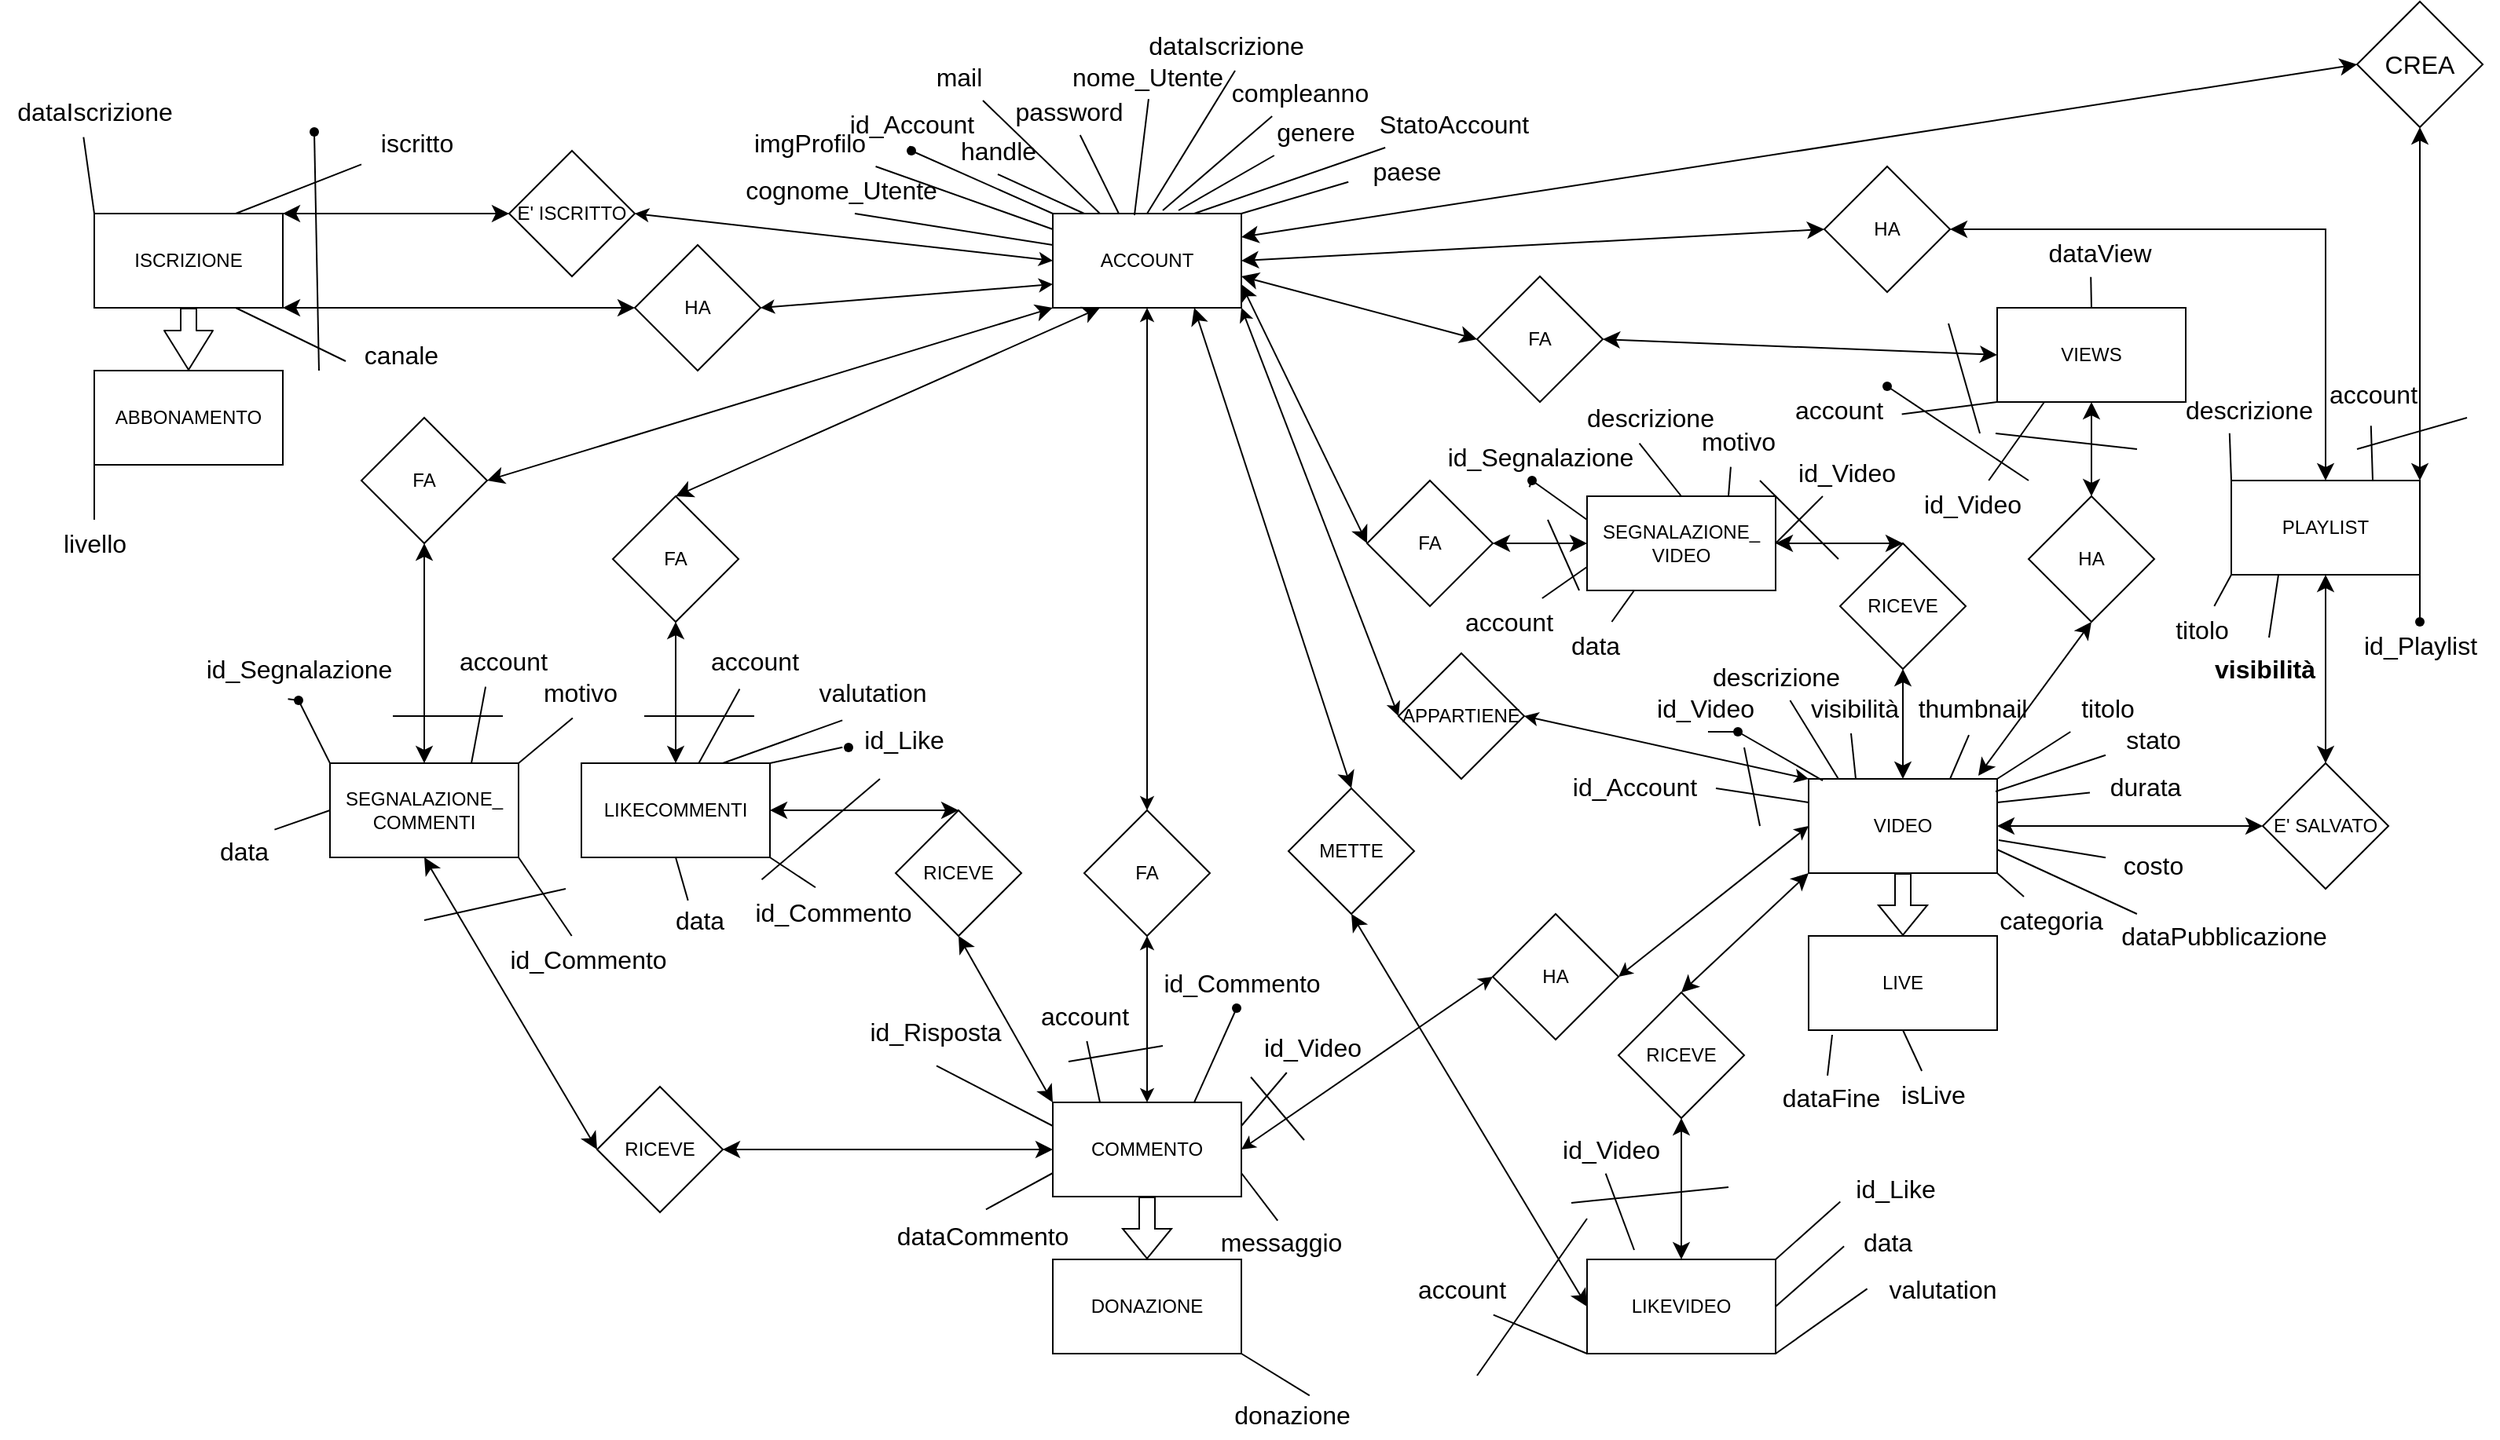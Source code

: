 <mxfile version="21.4.0" type="device">
  <diagram id="C5RBs43oDa-KdzZeNtuy" name="Page-1">
    <mxGraphModel dx="1820" dy="883" grid="1" gridSize="10" guides="1" tooltips="1" connect="1" arrows="1" fold="1" page="1" pageScale="1" pageWidth="827" pageHeight="1169" math="0" shadow="0">
      <root>
        <mxCell id="WIyWlLk6GJQsqaUBKTNV-0" />
        <mxCell id="WIyWlLk6GJQsqaUBKTNV-1" parent="WIyWlLk6GJQsqaUBKTNV-0" />
        <mxCell id="ucVGV_VNWv9GXHvt-POz-1" value="ACCOUNT" style="rounded=0;whiteSpace=wrap;html=1;" parent="WIyWlLk6GJQsqaUBKTNV-1" vertex="1">
          <mxGeometry x="720" y="140" width="120" height="60" as="geometry" />
        </mxCell>
        <mxCell id="ucVGV_VNWv9GXHvt-POz-2" value="APPARTIENE" style="rhombus;whiteSpace=wrap;html=1;" parent="WIyWlLk6GJQsqaUBKTNV-1" vertex="1">
          <mxGeometry x="940" y="420" width="80" height="80" as="geometry" />
        </mxCell>
        <mxCell id="ucVGV_VNWv9GXHvt-POz-3" value="" style="endArrow=classic;startArrow=classic;html=1;rounded=0;exitX=1;exitY=1;exitDx=0;exitDy=0;entryX=0;entryY=0.5;entryDx=0;entryDy=0;" parent="WIyWlLk6GJQsqaUBKTNV-1" source="ucVGV_VNWv9GXHvt-POz-1" target="ucVGV_VNWv9GXHvt-POz-2" edge="1">
          <mxGeometry width="50" height="50" relative="1" as="geometry">
            <mxPoint x="820" y="720" as="sourcePoint" />
            <mxPoint x="870" y="670" as="targetPoint" />
          </mxGeometry>
        </mxCell>
        <mxCell id="ucVGV_VNWv9GXHvt-POz-4" value="VIDEO" style="rounded=0;whiteSpace=wrap;html=1;" parent="WIyWlLk6GJQsqaUBKTNV-1" vertex="1">
          <mxGeometry x="1201" y="500" width="120" height="60" as="geometry" />
        </mxCell>
        <mxCell id="ucVGV_VNWv9GXHvt-POz-5" value="" style="endArrow=classic;startArrow=classic;html=1;rounded=0;exitX=0;exitY=0;exitDx=0;exitDy=0;entryX=1;entryY=0.5;entryDx=0;entryDy=0;" parent="WIyWlLk6GJQsqaUBKTNV-1" source="ucVGV_VNWv9GXHvt-POz-4" target="ucVGV_VNWv9GXHvt-POz-2" edge="1">
          <mxGeometry width="50" height="50" relative="1" as="geometry">
            <mxPoint x="820" y="720" as="sourcePoint" />
            <mxPoint x="870" y="670" as="targetPoint" />
          </mxGeometry>
        </mxCell>
        <mxCell id="ucVGV_VNWv9GXHvt-POz-7" value="E&#39; ISCRITTO" style="rhombus;whiteSpace=wrap;html=1;" parent="WIyWlLk6GJQsqaUBKTNV-1" vertex="1">
          <mxGeometry x="374" y="100" width="80" height="80" as="geometry" />
        </mxCell>
        <mxCell id="ucVGV_VNWv9GXHvt-POz-8" value="" style="endArrow=classic;startArrow=classic;html=1;rounded=0;exitX=1;exitY=0.5;exitDx=0;exitDy=0;entryX=0;entryY=0.5;entryDx=0;entryDy=0;" parent="WIyWlLk6GJQsqaUBKTNV-1" source="ucVGV_VNWv9GXHvt-POz-7" target="ucVGV_VNWv9GXHvt-POz-1" edge="1">
          <mxGeometry width="50" height="50" relative="1" as="geometry">
            <mxPoint x="820" y="720" as="sourcePoint" />
            <mxPoint x="870" y="670" as="targetPoint" />
          </mxGeometry>
        </mxCell>
        <mxCell id="ucVGV_VNWv9GXHvt-POz-12" value="LIVE" style="rounded=0;whiteSpace=wrap;html=1;" parent="WIyWlLk6GJQsqaUBKTNV-1" vertex="1">
          <mxGeometry x="1201" y="600" width="120" height="60" as="geometry" />
        </mxCell>
        <mxCell id="ucVGV_VNWv9GXHvt-POz-13" value="" style="shape=flexArrow;endArrow=classic;html=1;rounded=0;entryX=0.5;entryY=0;entryDx=0;entryDy=0;exitX=0.5;exitY=1;exitDx=0;exitDy=0;" parent="WIyWlLk6GJQsqaUBKTNV-1" source="ucVGV_VNWv9GXHvt-POz-4" target="ucVGV_VNWv9GXHvt-POz-12" edge="1">
          <mxGeometry width="50" height="50" relative="1" as="geometry">
            <mxPoint x="920" y="740" as="sourcePoint" />
            <mxPoint x="970" y="690" as="targetPoint" />
          </mxGeometry>
        </mxCell>
        <mxCell id="ucVGV_VNWv9GXHvt-POz-14" value="COMMENTO" style="rounded=0;whiteSpace=wrap;html=1;" parent="WIyWlLk6GJQsqaUBKTNV-1" vertex="1">
          <mxGeometry x="720" y="706" width="120" height="60" as="geometry" />
        </mxCell>
        <mxCell id="ucVGV_VNWv9GXHvt-POz-15" value="" style="shape=flexArrow;endArrow=classic;html=1;rounded=0;exitX=0.5;exitY=1;exitDx=0;exitDy=0;entryX=0.5;entryY=0;entryDx=0;entryDy=0;" parent="WIyWlLk6GJQsqaUBKTNV-1" source="ucVGV_VNWv9GXHvt-POz-14" target="ucVGV_VNWv9GXHvt-POz-17" edge="1">
          <mxGeometry width="50" height="50" relative="1" as="geometry">
            <mxPoint x="730" y="726" as="sourcePoint" />
            <mxPoint x="750" y="806" as="targetPoint" />
          </mxGeometry>
        </mxCell>
        <mxCell id="ucVGV_VNWv9GXHvt-POz-17" value="DONAZIONE" style="rounded=0;whiteSpace=wrap;html=1;" parent="WIyWlLk6GJQsqaUBKTNV-1" vertex="1">
          <mxGeometry x="720" y="806" width="120" height="60" as="geometry" />
        </mxCell>
        <mxCell id="ucVGV_VNWv9GXHvt-POz-19" value="" style="endArrow=classic;startArrow=classic;html=1;rounded=0;entryX=0.5;entryY=1;entryDx=0;entryDy=0;exitX=0.5;exitY=0;exitDx=0;exitDy=0;" parent="WIyWlLk6GJQsqaUBKTNV-1" source="ucVGV_VNWv9GXHvt-POz-20" target="ucVGV_VNWv9GXHvt-POz-1" edge="1">
          <mxGeometry width="50" height="50" relative="1" as="geometry">
            <mxPoint x="820" y="650" as="sourcePoint" />
            <mxPoint x="870" y="680" as="targetPoint" />
          </mxGeometry>
        </mxCell>
        <mxCell id="ucVGV_VNWv9GXHvt-POz-20" value="FA" style="rhombus;whiteSpace=wrap;html=1;" parent="WIyWlLk6GJQsqaUBKTNV-1" vertex="1">
          <mxGeometry x="740" y="520" width="80" height="80" as="geometry" />
        </mxCell>
        <mxCell id="ucVGV_VNWv9GXHvt-POz-21" value="" style="endArrow=classic;startArrow=classic;html=1;rounded=0;entryX=0.5;entryY=1;entryDx=0;entryDy=0;exitX=0.5;exitY=0;exitDx=0;exitDy=0;" parent="WIyWlLk6GJQsqaUBKTNV-1" source="ucVGV_VNWv9GXHvt-POz-14" target="ucVGV_VNWv9GXHvt-POz-20" edge="1">
          <mxGeometry width="50" height="50" relative="1" as="geometry">
            <mxPoint x="770" y="730" as="sourcePoint" />
            <mxPoint x="820" y="680" as="targetPoint" />
          </mxGeometry>
        </mxCell>
        <mxCell id="ucVGV_VNWv9GXHvt-POz-27" value="HA" style="rhombus;whiteSpace=wrap;html=1;" parent="WIyWlLk6GJQsqaUBKTNV-1" vertex="1">
          <mxGeometry x="454" y="160" width="80" height="80" as="geometry" />
        </mxCell>
        <mxCell id="ucVGV_VNWv9GXHvt-POz-28" value="" style="endArrow=classic;startArrow=classic;html=1;rounded=0;exitX=1;exitY=0.5;exitDx=0;exitDy=0;entryX=0;entryY=0.75;entryDx=0;entryDy=0;" parent="WIyWlLk6GJQsqaUBKTNV-1" source="ucVGV_VNWv9GXHvt-POz-27" target="ucVGV_VNWv9GXHvt-POz-1" edge="1">
          <mxGeometry width="50" height="50" relative="1" as="geometry">
            <mxPoint x="820" y="730" as="sourcePoint" />
            <mxPoint x="870" y="680" as="targetPoint" />
          </mxGeometry>
        </mxCell>
        <mxCell id="ucVGV_VNWv9GXHvt-POz-29" value="" style="endArrow=classic;startArrow=classic;html=1;rounded=0;exitX=1;exitY=0.5;exitDx=0;exitDy=0;entryX=0;entryY=0.5;entryDx=0;entryDy=0;" parent="WIyWlLk6GJQsqaUBKTNV-1" source="ucVGV_VNWv9GXHvt-POz-14" target="ucVGV_VNWv9GXHvt-POz-30" edge="1">
          <mxGeometry width="50" height="50" relative="1" as="geometry">
            <mxPoint x="770" y="730" as="sourcePoint" />
            <mxPoint x="840" y="730" as="targetPoint" />
          </mxGeometry>
        </mxCell>
        <mxCell id="ucVGV_VNWv9GXHvt-POz-30" value="HA" style="rhombus;whiteSpace=wrap;html=1;" parent="WIyWlLk6GJQsqaUBKTNV-1" vertex="1">
          <mxGeometry x="1000" y="586" width="80" height="80" as="geometry" />
        </mxCell>
        <mxCell id="ucVGV_VNWv9GXHvt-POz-31" value="" style="endArrow=classic;startArrow=classic;html=1;rounded=0;entryX=0;entryY=0.5;entryDx=0;entryDy=0;exitX=1;exitY=0.5;exitDx=0;exitDy=0;" parent="WIyWlLk6GJQsqaUBKTNV-1" source="ucVGV_VNWv9GXHvt-POz-30" target="ucVGV_VNWv9GXHvt-POz-4" edge="1">
          <mxGeometry width="50" height="50" relative="1" as="geometry">
            <mxPoint x="790" y="890" as="sourcePoint" />
            <mxPoint x="920" y="800" as="targetPoint" />
          </mxGeometry>
        </mxCell>
        <mxCell id="ucVGV_VNWv9GXHvt-POz-32" value="LIKEVIDEO" style="rounded=0;whiteSpace=wrap;html=1;" parent="WIyWlLk6GJQsqaUBKTNV-1" vertex="1">
          <mxGeometry x="1060" y="806" width="120" height="60" as="geometry" />
        </mxCell>
        <mxCell id="ucVGV_VNWv9GXHvt-POz-33" value="VIEWS" style="rounded=0;whiteSpace=wrap;html=1;" parent="WIyWlLk6GJQsqaUBKTNV-1" vertex="1">
          <mxGeometry x="1321" y="200" width="120" height="60" as="geometry" />
        </mxCell>
        <mxCell id="ucVGV_VNWv9GXHvt-POz-36" value="SEGNALAZIONE_&lt;br&gt;COMMENTI" style="whiteSpace=wrap;html=1;" parent="WIyWlLk6GJQsqaUBKTNV-1" vertex="1">
          <mxGeometry x="260" y="490" width="120" height="60" as="geometry" />
        </mxCell>
        <mxCell id="ucVGV_VNWv9GXHvt-POz-38" value="SEGNALAZIONE_&lt;br&gt;VIDEO" style="whiteSpace=wrap;html=1;" parent="WIyWlLk6GJQsqaUBKTNV-1" vertex="1">
          <mxGeometry x="1060" y="320" width="120" height="60" as="geometry" />
        </mxCell>
        <mxCell id="ucVGV_VNWv9GXHvt-POz-39" value="LIKECOMMENTI" style="whiteSpace=wrap;html=1;" parent="WIyWlLk6GJQsqaUBKTNV-1" vertex="1">
          <mxGeometry x="420" y="490" width="120" height="60" as="geometry" />
        </mxCell>
        <mxCell id="VhTY_aMwYe6NqTjl9KjU-4" value="HA" style="rhombus;whiteSpace=wrap;html=1;" parent="WIyWlLk6GJQsqaUBKTNV-1" vertex="1">
          <mxGeometry x="1211" y="110" width="80" height="80" as="geometry" />
        </mxCell>
        <mxCell id="VhTY_aMwYe6NqTjl9KjU-6" value="" style="edgeStyle=none;orthogonalLoop=1;jettySize=auto;html=1;endArrow=classic;startArrow=classic;endSize=8;startSize=8;rounded=0;entryX=0;entryY=0.5;entryDx=0;entryDy=0;exitX=1;exitY=0.5;exitDx=0;exitDy=0;" parent="WIyWlLk6GJQsqaUBKTNV-1" source="ucVGV_VNWv9GXHvt-POz-1" target="VhTY_aMwYe6NqTjl9KjU-4" edge="1">
          <mxGeometry width="100" relative="1" as="geometry">
            <mxPoint x="830" y="420" as="sourcePoint" />
            <mxPoint x="930" y="420" as="targetPoint" />
            <Array as="points" />
          </mxGeometry>
        </mxCell>
        <mxCell id="VhTY_aMwYe6NqTjl9KjU-7" value="" style="edgeStyle=none;orthogonalLoop=1;jettySize=auto;html=1;endArrow=classic;startArrow=classic;endSize=8;startSize=8;rounded=0;exitX=1;exitY=0.5;exitDx=0;exitDy=0;entryX=0.5;entryY=0;entryDx=0;entryDy=0;" parent="WIyWlLk6GJQsqaUBKTNV-1" source="VhTY_aMwYe6NqTjl9KjU-4" target="VhTY_aMwYe6NqTjl9KjU-11" edge="1">
          <mxGeometry width="100" relative="1" as="geometry">
            <mxPoint x="980" y="340" as="sourcePoint" />
            <mxPoint x="1530" y="170" as="targetPoint" />
            <Array as="points">
              <mxPoint x="1530" y="150" />
            </Array>
          </mxGeometry>
        </mxCell>
        <mxCell id="VhTY_aMwYe6NqTjl9KjU-11" value="PLAYLIST" style="whiteSpace=wrap;html=1;" parent="WIyWlLk6GJQsqaUBKTNV-1" vertex="1">
          <mxGeometry x="1470" y="310" width="120" height="60" as="geometry" />
        </mxCell>
        <mxCell id="VhTY_aMwYe6NqTjl9KjU-12" value="E&#39; SALVATO" style="rhombus;whiteSpace=wrap;html=1;" parent="WIyWlLk6GJQsqaUBKTNV-1" vertex="1">
          <mxGeometry x="1490" y="490" width="80" height="80" as="geometry" />
        </mxCell>
        <mxCell id="VhTY_aMwYe6NqTjl9KjU-13" value="" style="edgeStyle=none;orthogonalLoop=1;jettySize=auto;html=1;endArrow=classic;startArrow=classic;endSize=8;startSize=8;rounded=0;exitX=0.5;exitY=0;exitDx=0;exitDy=0;entryX=0.5;entryY=1;entryDx=0;entryDy=0;" parent="WIyWlLk6GJQsqaUBKTNV-1" source="VhTY_aMwYe6NqTjl9KjU-12" target="VhTY_aMwYe6NqTjl9KjU-11" edge="1">
          <mxGeometry width="100" relative="1" as="geometry">
            <mxPoint x="1520" y="740" as="sourcePoint" />
            <mxPoint x="1620" y="740" as="targetPoint" />
            <Array as="points" />
          </mxGeometry>
        </mxCell>
        <mxCell id="VhTY_aMwYe6NqTjl9KjU-14" value="" style="edgeStyle=none;orthogonalLoop=1;jettySize=auto;html=1;endArrow=classic;startArrow=classic;endSize=8;startSize=8;rounded=0;exitX=0;exitY=0.5;exitDx=0;exitDy=0;entryX=1;entryY=0.5;entryDx=0;entryDy=0;" parent="WIyWlLk6GJQsqaUBKTNV-1" source="VhTY_aMwYe6NqTjl9KjU-12" target="ucVGV_VNWv9GXHvt-POz-4" edge="1">
          <mxGeometry width="100" relative="1" as="geometry">
            <mxPoint x="1460" y="780" as="sourcePoint" />
            <mxPoint x="1560" y="780" as="targetPoint" />
            <Array as="points" />
          </mxGeometry>
        </mxCell>
        <mxCell id="VhTY_aMwYe6NqTjl9KjU-15" value="ISCRIZIONE" style="whiteSpace=wrap;html=1;" parent="WIyWlLk6GJQsqaUBKTNV-1" vertex="1">
          <mxGeometry x="110" y="140" width="120" height="60" as="geometry" />
        </mxCell>
        <mxCell id="VhTY_aMwYe6NqTjl9KjU-16" value="ABBONAMENTO" style="whiteSpace=wrap;html=1;" parent="WIyWlLk6GJQsqaUBKTNV-1" vertex="1">
          <mxGeometry x="110" y="240" width="120" height="60" as="geometry" />
        </mxCell>
        <mxCell id="VhTY_aMwYe6NqTjl9KjU-17" value="" style="edgeStyle=none;orthogonalLoop=1;jettySize=auto;html=1;shape=flexArrow;rounded=1;startSize=8;endSize=8;exitX=0.5;exitY=1;exitDx=0;exitDy=0;" parent="WIyWlLk6GJQsqaUBKTNV-1" source="VhTY_aMwYe6NqTjl9KjU-15" target="VhTY_aMwYe6NqTjl9KjU-16" edge="1">
          <mxGeometry width="100" relative="1" as="geometry">
            <mxPoint x="320" y="850" as="sourcePoint" />
            <mxPoint x="420" y="850" as="targetPoint" />
            <Array as="points" />
          </mxGeometry>
        </mxCell>
        <mxCell id="VhTY_aMwYe6NqTjl9KjU-19" value="" style="edgeStyle=none;orthogonalLoop=1;jettySize=auto;html=1;endArrow=classic;startArrow=classic;endSize=8;startSize=8;rounded=0;entryX=0;entryY=0.5;entryDx=0;entryDy=0;exitX=1;exitY=0;exitDx=0;exitDy=0;" parent="WIyWlLk6GJQsqaUBKTNV-1" source="VhTY_aMwYe6NqTjl9KjU-15" target="ucVGV_VNWv9GXHvt-POz-7" edge="1">
          <mxGeometry width="100" relative="1" as="geometry">
            <mxPoint x="270" y="660" as="sourcePoint" />
            <mxPoint x="370" y="660" as="targetPoint" />
            <Array as="points" />
          </mxGeometry>
        </mxCell>
        <mxCell id="VhTY_aMwYe6NqTjl9KjU-20" value="" style="edgeStyle=none;orthogonalLoop=1;jettySize=auto;html=1;endArrow=classic;startArrow=classic;endSize=8;startSize=8;rounded=0;entryX=0;entryY=0.5;entryDx=0;entryDy=0;exitX=1;exitY=1;exitDx=0;exitDy=0;" parent="WIyWlLk6GJQsqaUBKTNV-1" source="VhTY_aMwYe6NqTjl9KjU-15" target="ucVGV_VNWv9GXHvt-POz-27" edge="1">
          <mxGeometry width="100" relative="1" as="geometry">
            <mxPoint x="310" y="690" as="sourcePoint" />
            <mxPoint x="410" y="690" as="targetPoint" />
            <Array as="points" />
          </mxGeometry>
        </mxCell>
        <mxCell id="VhTY_aMwYe6NqTjl9KjU-22" value="FA" style="rhombus;whiteSpace=wrap;html=1;" parent="WIyWlLk6GJQsqaUBKTNV-1" vertex="1">
          <mxGeometry x="990" y="180" width="80" height="80" as="geometry" />
        </mxCell>
        <mxCell id="VhTY_aMwYe6NqTjl9KjU-23" value="" style="edgeStyle=none;orthogonalLoop=1;jettySize=auto;html=1;endArrow=classic;startArrow=classic;endSize=8;startSize=8;rounded=0;exitX=1;exitY=0.5;exitDx=0;exitDy=0;entryX=0;entryY=0.5;entryDx=0;entryDy=0;" parent="WIyWlLk6GJQsqaUBKTNV-1" source="VhTY_aMwYe6NqTjl9KjU-22" target="ucVGV_VNWv9GXHvt-POz-33" edge="1">
          <mxGeometry width="100" relative="1" as="geometry">
            <mxPoint x="1100" y="530" as="sourcePoint" />
            <mxPoint x="1200" y="530" as="targetPoint" />
            <Array as="points" />
          </mxGeometry>
        </mxCell>
        <mxCell id="VhTY_aMwYe6NqTjl9KjU-24" value="" style="edgeStyle=none;orthogonalLoop=1;jettySize=auto;html=1;endArrow=classic;startArrow=classic;endSize=8;startSize=8;rounded=0;entryX=0;entryY=0.5;entryDx=0;entryDy=0;" parent="WIyWlLk6GJQsqaUBKTNV-1" target="VhTY_aMwYe6NqTjl9KjU-22" edge="1">
          <mxGeometry width="100" relative="1" as="geometry">
            <mxPoint x="840" y="180" as="sourcePoint" />
            <mxPoint x="990" y="500" as="targetPoint" />
            <Array as="points" />
          </mxGeometry>
        </mxCell>
        <mxCell id="VhTY_aMwYe6NqTjl9KjU-25" value="HA" style="rhombus;whiteSpace=wrap;html=1;" parent="WIyWlLk6GJQsqaUBKTNV-1" vertex="1">
          <mxGeometry x="1341" y="320" width="80" height="80" as="geometry" />
        </mxCell>
        <mxCell id="VhTY_aMwYe6NqTjl9KjU-26" value="" style="edgeStyle=none;orthogonalLoop=1;jettySize=auto;html=1;endArrow=classic;startArrow=classic;endSize=8;startSize=8;rounded=0;exitX=0.9;exitY=-0.033;exitDx=0;exitDy=0;entryX=0.5;entryY=1;entryDx=0;entryDy=0;exitPerimeter=0;" parent="WIyWlLk6GJQsqaUBKTNV-1" source="ucVGV_VNWv9GXHvt-POz-4" target="VhTY_aMwYe6NqTjl9KjU-25" edge="1">
          <mxGeometry width="100" relative="1" as="geometry">
            <mxPoint x="1220" y="630" as="sourcePoint" />
            <mxPoint x="1320" y="630" as="targetPoint" />
            <Array as="points" />
          </mxGeometry>
        </mxCell>
        <mxCell id="VhTY_aMwYe6NqTjl9KjU-27" value="" style="edgeStyle=none;orthogonalLoop=1;jettySize=auto;html=1;endArrow=classic;startArrow=classic;endSize=8;startSize=8;rounded=0;exitX=0.5;exitY=1;exitDx=0;exitDy=0;entryX=0.5;entryY=0;entryDx=0;entryDy=0;" parent="WIyWlLk6GJQsqaUBKTNV-1" source="ucVGV_VNWv9GXHvt-POz-33" target="VhTY_aMwYe6NqTjl9KjU-25" edge="1">
          <mxGeometry width="100" relative="1" as="geometry">
            <mxPoint x="1341" y="540" as="sourcePoint" />
            <mxPoint x="1441" y="540" as="targetPoint" />
            <Array as="points" />
          </mxGeometry>
        </mxCell>
        <mxCell id="VhTY_aMwYe6NqTjl9KjU-30" value="" style="edgeStyle=none;orthogonalLoop=1;jettySize=auto;html=1;endArrow=classic;startArrow=classic;endSize=8;startSize=8;rounded=0;exitX=0.5;exitY=0;exitDx=0;exitDy=0;" parent="WIyWlLk6GJQsqaUBKTNV-1" source="ucVGV_VNWv9GXHvt-POz-36" target="VhTY_aMwYe6NqTjl9KjU-31" edge="1">
          <mxGeometry width="100" relative="1" as="geometry">
            <mxPoint x="490" y="760" as="sourcePoint" />
            <mxPoint x="530" y="730" as="targetPoint" />
            <Array as="points" />
          </mxGeometry>
        </mxCell>
        <mxCell id="VhTY_aMwYe6NqTjl9KjU-31" value="FA" style="rhombus;whiteSpace=wrap;html=1;" parent="WIyWlLk6GJQsqaUBKTNV-1" vertex="1">
          <mxGeometry x="280" y="270" width="80" height="80" as="geometry" />
        </mxCell>
        <mxCell id="VhTY_aMwYe6NqTjl9KjU-33" value="" style="edgeStyle=none;orthogonalLoop=1;jettySize=auto;html=1;endArrow=classic;startArrow=classic;endSize=8;startSize=8;rounded=0;exitX=1;exitY=0.5;exitDx=0;exitDy=0;entryX=0;entryY=1;entryDx=0;entryDy=0;" parent="WIyWlLk6GJQsqaUBKTNV-1" source="VhTY_aMwYe6NqTjl9KjU-31" target="ucVGV_VNWv9GXHvt-POz-1" edge="1">
          <mxGeometry width="100" relative="1" as="geometry">
            <mxPoint x="490" y="810" as="sourcePoint" />
            <mxPoint x="590" y="810" as="targetPoint" />
            <Array as="points" />
          </mxGeometry>
        </mxCell>
        <mxCell id="VhTY_aMwYe6NqTjl9KjU-36" value="RICEVE" style="rhombus;whiteSpace=wrap;html=1;" parent="WIyWlLk6GJQsqaUBKTNV-1" vertex="1">
          <mxGeometry x="430" y="696" width="80" height="80" as="geometry" />
        </mxCell>
        <mxCell id="VhTY_aMwYe6NqTjl9KjU-37" value="" style="edgeStyle=none;orthogonalLoop=1;jettySize=auto;html=1;endArrow=classic;startArrow=classic;endSize=8;startSize=8;rounded=0;exitX=1;exitY=0.5;exitDx=0;exitDy=0;entryX=0;entryY=0.5;entryDx=0;entryDy=0;" parent="WIyWlLk6GJQsqaUBKTNV-1" source="VhTY_aMwYe6NqTjl9KjU-36" target="ucVGV_VNWv9GXHvt-POz-14" edge="1">
          <mxGeometry width="100" relative="1" as="geometry">
            <mxPoint x="570" y="880" as="sourcePoint" />
            <mxPoint x="670" y="880" as="targetPoint" />
            <Array as="points" />
          </mxGeometry>
        </mxCell>
        <mxCell id="VhTY_aMwYe6NqTjl9KjU-38" value="" style="edgeStyle=none;orthogonalLoop=1;jettySize=auto;html=1;endArrow=classic;startArrow=classic;endSize=8;startSize=8;rounded=0;entryX=0;entryY=0.5;entryDx=0;entryDy=0;exitX=0.5;exitY=1;exitDx=0;exitDy=0;" parent="WIyWlLk6GJQsqaUBKTNV-1" source="ucVGV_VNWv9GXHvt-POz-36" target="VhTY_aMwYe6NqTjl9KjU-36" edge="1">
          <mxGeometry width="100" relative="1" as="geometry">
            <mxPoint x="460" y="830" as="sourcePoint" />
            <mxPoint x="560" y="830" as="targetPoint" />
            <Array as="points" />
          </mxGeometry>
        </mxCell>
        <mxCell id="VhTY_aMwYe6NqTjl9KjU-40" value="FA" style="rhombus;whiteSpace=wrap;html=1;" parent="WIyWlLk6GJQsqaUBKTNV-1" vertex="1">
          <mxGeometry x="440" y="320" width="80" height="80" as="geometry" />
        </mxCell>
        <mxCell id="VhTY_aMwYe6NqTjl9KjU-41" value="" style="edgeStyle=none;orthogonalLoop=1;jettySize=auto;html=1;endArrow=classic;startArrow=classic;endSize=8;startSize=8;rounded=0;exitX=0.5;exitY=0;exitDx=0;exitDy=0;entryX=0.25;entryY=1;entryDx=0;entryDy=0;" parent="WIyWlLk6GJQsqaUBKTNV-1" source="VhTY_aMwYe6NqTjl9KjU-40" target="ucVGV_VNWv9GXHvt-POz-1" edge="1">
          <mxGeometry width="100" relative="1" as="geometry">
            <mxPoint x="660" y="620" as="sourcePoint" />
            <mxPoint x="760" y="620" as="targetPoint" />
            <Array as="points" />
          </mxGeometry>
        </mxCell>
        <mxCell id="VhTY_aMwYe6NqTjl9KjU-42" value="" style="edgeStyle=none;orthogonalLoop=1;jettySize=auto;html=1;endArrow=classic;startArrow=classic;endSize=8;startSize=8;rounded=0;exitX=0.5;exitY=1;exitDx=0;exitDy=0;entryX=0.5;entryY=0;entryDx=0;entryDy=0;" parent="WIyWlLk6GJQsqaUBKTNV-1" source="VhTY_aMwYe6NqTjl9KjU-40" target="ucVGV_VNWv9GXHvt-POz-39" edge="1">
          <mxGeometry width="100" relative="1" as="geometry">
            <mxPoint x="600" y="760" as="sourcePoint" />
            <mxPoint x="700" y="760" as="targetPoint" />
            <Array as="points" />
          </mxGeometry>
        </mxCell>
        <mxCell id="VhTY_aMwYe6NqTjl9KjU-43" value="RICEVE" style="rhombus;whiteSpace=wrap;html=1;" parent="WIyWlLk6GJQsqaUBKTNV-1" vertex="1">
          <mxGeometry x="620" y="520" width="80" height="80" as="geometry" />
        </mxCell>
        <mxCell id="VhTY_aMwYe6NqTjl9KjU-46" value="" style="edgeStyle=none;orthogonalLoop=1;jettySize=auto;html=1;endArrow=classic;startArrow=classic;endSize=8;startSize=8;rounded=0;exitX=1;exitY=0.5;exitDx=0;exitDy=0;entryX=0.5;entryY=0;entryDx=0;entryDy=0;" parent="WIyWlLk6GJQsqaUBKTNV-1" source="ucVGV_VNWv9GXHvt-POz-39" target="VhTY_aMwYe6NqTjl9KjU-43" edge="1">
          <mxGeometry width="100" relative="1" as="geometry">
            <mxPoint x="610" y="750" as="sourcePoint" />
            <mxPoint x="710" y="750" as="targetPoint" />
            <Array as="points" />
          </mxGeometry>
        </mxCell>
        <mxCell id="VhTY_aMwYe6NqTjl9KjU-47" value="" style="edgeStyle=none;orthogonalLoop=1;jettySize=auto;html=1;endArrow=classic;startArrow=classic;endSize=8;startSize=8;rounded=0;entryX=0.5;entryY=1;entryDx=0;entryDy=0;exitX=0;exitY=0;exitDx=0;exitDy=0;" parent="WIyWlLk6GJQsqaUBKTNV-1" source="ucVGV_VNWv9GXHvt-POz-14" target="VhTY_aMwYe6NqTjl9KjU-43" edge="1">
          <mxGeometry width="100" relative="1" as="geometry">
            <mxPoint x="490" y="700" as="sourcePoint" />
            <mxPoint x="570" y="720" as="targetPoint" />
            <Array as="points" />
          </mxGeometry>
        </mxCell>
        <mxCell id="VhTY_aMwYe6NqTjl9KjU-50" value="METTE" style="rhombus;whiteSpace=wrap;html=1;" parent="WIyWlLk6GJQsqaUBKTNV-1" vertex="1">
          <mxGeometry x="870" y="506" width="80" height="80" as="geometry" />
        </mxCell>
        <mxCell id="VhTY_aMwYe6NqTjl9KjU-51" value="" style="edgeStyle=none;orthogonalLoop=1;jettySize=auto;html=1;endArrow=classic;startArrow=classic;endSize=8;startSize=8;rounded=0;exitX=0.75;exitY=1;exitDx=0;exitDy=0;entryX=0.5;entryY=0;entryDx=0;entryDy=0;" parent="WIyWlLk6GJQsqaUBKTNV-1" source="ucVGV_VNWv9GXHvt-POz-1" target="VhTY_aMwYe6NqTjl9KjU-50" edge="1">
          <mxGeometry width="100" relative="1" as="geometry">
            <mxPoint x="800" y="550" as="sourcePoint" />
            <mxPoint x="900" y="550" as="targetPoint" />
            <Array as="points" />
          </mxGeometry>
        </mxCell>
        <mxCell id="VhTY_aMwYe6NqTjl9KjU-52" value="" style="edgeStyle=none;orthogonalLoop=1;jettySize=auto;html=1;endArrow=classic;startArrow=classic;endSize=8;startSize=8;rounded=0;exitX=0.5;exitY=1;exitDx=0;exitDy=0;entryX=0;entryY=0.5;entryDx=0;entryDy=0;" parent="WIyWlLk6GJQsqaUBKTNV-1" source="VhTY_aMwYe6NqTjl9KjU-50" target="ucVGV_VNWv9GXHvt-POz-32" edge="1">
          <mxGeometry width="100" relative="1" as="geometry">
            <mxPoint x="1030" y="770" as="sourcePoint" />
            <mxPoint x="1190" y="930" as="targetPoint" />
            <Array as="points" />
          </mxGeometry>
        </mxCell>
        <mxCell id="VhTY_aMwYe6NqTjl9KjU-53" value="RICEVE" style="rhombus;whiteSpace=wrap;html=1;" parent="WIyWlLk6GJQsqaUBKTNV-1" vertex="1">
          <mxGeometry x="1080" y="636" width="80" height="80" as="geometry" />
        </mxCell>
        <mxCell id="VhTY_aMwYe6NqTjl9KjU-55" value="" style="edgeStyle=none;orthogonalLoop=1;jettySize=auto;html=1;endArrow=classic;startArrow=classic;endSize=8;startSize=8;rounded=0;exitX=0.5;exitY=0;exitDx=0;exitDy=0;entryX=0.5;entryY=1;entryDx=0;entryDy=0;" parent="WIyWlLk6GJQsqaUBKTNV-1" source="ucVGV_VNWv9GXHvt-POz-32" target="VhTY_aMwYe6NqTjl9KjU-53" edge="1">
          <mxGeometry width="100" relative="1" as="geometry">
            <mxPoint x="1170" y="906" as="sourcePoint" />
            <mxPoint x="1120" y="746" as="targetPoint" />
            <Array as="points" />
          </mxGeometry>
        </mxCell>
        <mxCell id="VhTY_aMwYe6NqTjl9KjU-56" value="" style="edgeStyle=none;orthogonalLoop=1;jettySize=auto;html=1;endArrow=classic;startArrow=classic;endSize=8;startSize=8;rounded=0;exitX=0.5;exitY=0;exitDx=0;exitDy=0;entryX=0;entryY=1;entryDx=0;entryDy=0;" parent="WIyWlLk6GJQsqaUBKTNV-1" source="VhTY_aMwYe6NqTjl9KjU-53" target="ucVGV_VNWv9GXHvt-POz-4" edge="1">
          <mxGeometry width="100" relative="1" as="geometry">
            <mxPoint x="1130" y="660" as="sourcePoint" />
            <mxPoint x="1310" y="920" as="targetPoint" />
            <Array as="points" />
          </mxGeometry>
        </mxCell>
        <mxCell id="VhTY_aMwYe6NqTjl9KjU-58" value="RICEVE" style="rhombus;whiteSpace=wrap;html=1;" parent="WIyWlLk6GJQsqaUBKTNV-1" vertex="1">
          <mxGeometry x="1221" y="350" width="80" height="80" as="geometry" />
        </mxCell>
        <mxCell id="VhTY_aMwYe6NqTjl9KjU-59" value="FA" style="rhombus;whiteSpace=wrap;html=1;" parent="WIyWlLk6GJQsqaUBKTNV-1" vertex="1">
          <mxGeometry x="920" y="310" width="80" height="80" as="geometry" />
        </mxCell>
        <mxCell id="VhTY_aMwYe6NqTjl9KjU-60" value="" style="edgeStyle=none;orthogonalLoop=1;jettySize=auto;html=1;endArrow=classic;startArrow=classic;endSize=8;startSize=8;rounded=0;entryX=0.5;entryY=0;entryDx=0;entryDy=0;exitX=1;exitY=0.5;exitDx=0;exitDy=0;" parent="WIyWlLk6GJQsqaUBKTNV-1" source="ucVGV_VNWv9GXHvt-POz-38" target="VhTY_aMwYe6NqTjl9KjU-58" edge="1">
          <mxGeometry width="100" relative="1" as="geometry">
            <mxPoint x="1170" y="360" as="sourcePoint" />
            <mxPoint x="1270" y="360" as="targetPoint" />
            <Array as="points" />
          </mxGeometry>
        </mxCell>
        <mxCell id="VhTY_aMwYe6NqTjl9KjU-61" value="" style="edgeStyle=none;orthogonalLoop=1;jettySize=auto;html=1;endArrow=classic;startArrow=classic;endSize=8;startSize=8;rounded=0;entryX=0.5;entryY=1;entryDx=0;entryDy=0;exitX=0.5;exitY=0;exitDx=0;exitDy=0;" parent="WIyWlLk6GJQsqaUBKTNV-1" source="ucVGV_VNWv9GXHvt-POz-4" target="VhTY_aMwYe6NqTjl9KjU-58" edge="1">
          <mxGeometry width="100" relative="1" as="geometry">
            <mxPoint x="1130" y="430" as="sourcePoint" />
            <mxPoint x="1281" y="430" as="targetPoint" />
            <Array as="points" />
          </mxGeometry>
        </mxCell>
        <mxCell id="VhTY_aMwYe6NqTjl9KjU-62" value="" style="edgeStyle=none;orthogonalLoop=1;jettySize=auto;html=1;endArrow=classic;startArrow=classic;endSize=8;startSize=8;rounded=0;entryX=0;entryY=0.5;entryDx=0;entryDy=0;exitX=1;exitY=0.75;exitDx=0;exitDy=0;" parent="WIyWlLk6GJQsqaUBKTNV-1" source="ucVGV_VNWv9GXHvt-POz-1" target="VhTY_aMwYe6NqTjl9KjU-59" edge="1">
          <mxGeometry width="100" relative="1" as="geometry">
            <mxPoint x="860" y="390" as="sourcePoint" />
            <mxPoint x="960" y="390" as="targetPoint" />
            <Array as="points" />
          </mxGeometry>
        </mxCell>
        <mxCell id="VhTY_aMwYe6NqTjl9KjU-63" value="" style="edgeStyle=none;orthogonalLoop=1;jettySize=auto;html=1;endArrow=classic;startArrow=classic;endSize=8;startSize=8;rounded=0;entryX=0;entryY=0.5;entryDx=0;entryDy=0;exitX=1;exitY=0.5;exitDx=0;exitDy=0;" parent="WIyWlLk6GJQsqaUBKTNV-1" source="VhTY_aMwYe6NqTjl9KjU-59" target="ucVGV_VNWv9GXHvt-POz-38" edge="1">
          <mxGeometry width="100" relative="1" as="geometry">
            <mxPoint x="960" y="430" as="sourcePoint" />
            <mxPoint x="1060" y="430" as="targetPoint" />
            <Array as="points" />
          </mxGeometry>
        </mxCell>
        <mxCell id="enGjOXmPhfM7SJzy2GJr-9" value="" style="endArrow=none;html=1;rounded=0;entryX=0.49;entryY=0.967;entryDx=0;entryDy=0;entryPerimeter=0;" parent="WIyWlLk6GJQsqaUBKTNV-1" edge="1" target="dA3KQazC7g9zLnKCbOtr-1" source="dA3KQazC7g9zLnKCbOtr-0">
          <mxGeometry width="50" height="50" relative="1" as="geometry">
            <mxPoint x="720" y="140" as="sourcePoint" />
            <mxPoint x="660" y="120" as="targetPoint" />
          </mxGeometry>
        </mxCell>
        <mxCell id="dA3KQazC7g9zLnKCbOtr-1" value="id_Account" style="text;html=1;align=center;verticalAlign=middle;resizable=0;points=[];autosize=1;strokeColor=none;fillColor=none;fontSize=16;" vertex="1" parent="WIyWlLk6GJQsqaUBKTNV-1">
          <mxGeometry x="580" y="68" width="100" height="30" as="geometry" />
        </mxCell>
        <mxCell id="dA3KQazC7g9zLnKCbOtr-2" value="" style="endArrow=none;html=1;rounded=0;entryX=0.5;entryY=1;entryDx=0;entryDy=0;entryPerimeter=0;" edge="1" parent="WIyWlLk6GJQsqaUBKTNV-1" target="dA3KQazC7g9zLnKCbOtr-3">
          <mxGeometry width="50" height="50" relative="1" as="geometry">
            <mxPoint x="740" y="140" as="sourcePoint" />
            <mxPoint x="700" y="100" as="targetPoint" />
          </mxGeometry>
        </mxCell>
        <mxCell id="dA3KQazC7g9zLnKCbOtr-3" value="handle" style="text;html=1;align=center;verticalAlign=middle;resizable=0;points=[];autosize=1;strokeColor=none;fillColor=none;fontSize=16;" vertex="1" parent="WIyWlLk6GJQsqaUBKTNV-1">
          <mxGeometry x="650" y="85" width="70" height="30" as="geometry" />
        </mxCell>
        <mxCell id="dA3KQazC7g9zLnKCbOtr-4" value="mail" style="text;html=1;align=center;verticalAlign=middle;resizable=0;points=[];autosize=1;strokeColor=none;fillColor=none;fontSize=16;" vertex="1" parent="WIyWlLk6GJQsqaUBKTNV-1">
          <mxGeometry x="635" y="38" width="50" height="30" as="geometry" />
        </mxCell>
        <mxCell id="dA3KQazC7g9zLnKCbOtr-5" value="password" style="text;html=1;align=center;verticalAlign=middle;resizable=0;points=[];autosize=1;strokeColor=none;fillColor=none;fontSize=16;" vertex="1" parent="WIyWlLk6GJQsqaUBKTNV-1">
          <mxGeometry x="685" y="60" width="90" height="30" as="geometry" />
        </mxCell>
        <mxCell id="dA3KQazC7g9zLnKCbOtr-6" value="dataIscrizione" style="text;html=1;align=center;verticalAlign=middle;resizable=0;points=[];autosize=1;strokeColor=none;fillColor=none;fontSize=16;" vertex="1" parent="WIyWlLk6GJQsqaUBKTNV-1">
          <mxGeometry x="770" y="18" width="120" height="30" as="geometry" />
        </mxCell>
        <mxCell id="dA3KQazC7g9zLnKCbOtr-7" value="imgProfilo" style="text;html=1;align=center;verticalAlign=middle;resizable=0;points=[];autosize=1;strokeColor=none;fillColor=none;fontSize=16;" vertex="1" parent="WIyWlLk6GJQsqaUBKTNV-1">
          <mxGeometry x="520" y="80" width="90" height="30" as="geometry" />
        </mxCell>
        <mxCell id="dA3KQazC7g9zLnKCbOtr-8" value="nome_Utente" style="text;html=1;align=center;verticalAlign=middle;resizable=0;points=[];autosize=1;strokeColor=none;fillColor=none;fontSize=16;" vertex="1" parent="WIyWlLk6GJQsqaUBKTNV-1">
          <mxGeometry x="720" y="38" width="120" height="30" as="geometry" />
        </mxCell>
        <mxCell id="dA3KQazC7g9zLnKCbOtr-9" value="cognome_Utente" style="text;html=1;align=center;verticalAlign=middle;resizable=0;points=[];autosize=1;strokeColor=none;fillColor=none;fontSize=16;" vertex="1" parent="WIyWlLk6GJQsqaUBKTNV-1">
          <mxGeometry x="510" y="110" width="150" height="30" as="geometry" />
        </mxCell>
        <mxCell id="dA3KQazC7g9zLnKCbOtr-11" value="" style="endArrow=none;html=1;rounded=0;entryDx=0;entryDy=0;entryPerimeter=0;entryX=-0.15;entryY=0.45;" edge="1" parent="WIyWlLk6GJQsqaUBKTNV-1" target="dA3KQazC7g9zLnKCbOtr-0">
          <mxGeometry width="50" height="50" relative="1" as="geometry">
            <mxPoint x="720" y="140" as="sourcePoint" />
            <mxPoint x="614" y="119" as="targetPoint" />
          </mxGeometry>
        </mxCell>
        <mxCell id="dA3KQazC7g9zLnKCbOtr-0" value="" style="shape=waypoint;sketch=0;size=6;pointerEvents=1;points=[];fillColor=none;resizable=0;rotatable=0;perimeter=centerPerimeter;snapToPoint=1;fontSize=16;" vertex="1" parent="WIyWlLk6GJQsqaUBKTNV-1">
          <mxGeometry x="620" y="90" width="20" height="20" as="geometry" />
        </mxCell>
        <mxCell id="dA3KQazC7g9zLnKCbOtr-12" value="compleanno" style="text;html=1;align=center;verticalAlign=middle;resizable=0;points=[];autosize=1;strokeColor=none;fillColor=none;fontSize=16;" vertex="1" parent="WIyWlLk6GJQsqaUBKTNV-1">
          <mxGeometry x="822" y="48" width="110" height="30" as="geometry" />
        </mxCell>
        <mxCell id="dA3KQazC7g9zLnKCbOtr-14" value="genere" style="text;html=1;align=center;verticalAlign=middle;resizable=0;points=[];autosize=1;strokeColor=none;fillColor=none;fontSize=16;" vertex="1" parent="WIyWlLk6GJQsqaUBKTNV-1">
          <mxGeometry x="852" y="73" width="70" height="30" as="geometry" />
        </mxCell>
        <mxCell id="dA3KQazC7g9zLnKCbOtr-15" value="paese" style="text;html=1;align=center;verticalAlign=middle;resizable=0;points=[];autosize=1;strokeColor=none;fillColor=none;fontSize=16;" vertex="1" parent="WIyWlLk6GJQsqaUBKTNV-1">
          <mxGeometry x="910" y="98" width="70" height="30" as="geometry" />
        </mxCell>
        <mxCell id="dA3KQazC7g9zLnKCbOtr-16" value="StatoAccount" style="text;html=1;align=center;verticalAlign=middle;resizable=0;points=[];autosize=1;strokeColor=none;fillColor=none;fontSize=16;" vertex="1" parent="WIyWlLk6GJQsqaUBKTNV-1">
          <mxGeometry x="915" y="68" width="120" height="30" as="geometry" />
        </mxCell>
        <mxCell id="dA3KQazC7g9zLnKCbOtr-17" value="" style="endArrow=none;html=1;rounded=0;entryX=-0.027;entryY=0.729;entryDx=0;entryDy=0;entryPerimeter=0;exitX=1;exitY=0;exitDx=0;exitDy=0;" edge="1" parent="WIyWlLk6GJQsqaUBKTNV-1" source="ucVGV_VNWv9GXHvt-POz-1" target="dA3KQazC7g9zLnKCbOtr-15">
          <mxGeometry width="50" height="50" relative="1" as="geometry">
            <mxPoint x="810" y="140" as="sourcePoint" />
            <mxPoint x="770" y="100" as="targetPoint" />
          </mxGeometry>
        </mxCell>
        <mxCell id="dA3KQazC7g9zLnKCbOtr-18" value="" style="endArrow=none;html=1;rounded=0;entryX=0.55;entryY=1.033;entryDx=0;entryDy=0;entryPerimeter=0;" edge="1" parent="WIyWlLk6GJQsqaUBKTNV-1" target="dA3KQazC7g9zLnKCbOtr-6">
          <mxGeometry width="50" height="50" relative="1" as="geometry">
            <mxPoint x="780" y="140" as="sourcePoint" />
            <mxPoint x="740" y="100" as="targetPoint" />
          </mxGeometry>
        </mxCell>
        <mxCell id="dA3KQazC7g9zLnKCbOtr-19" value="" style="endArrow=none;html=1;rounded=0;exitX=0.35;exitY=0;exitDx=0;exitDy=0;exitPerimeter=0;" edge="1" parent="WIyWlLk6GJQsqaUBKTNV-1" source="ucVGV_VNWv9GXHvt-POz-1" target="dA3KQazC7g9zLnKCbOtr-5">
          <mxGeometry width="50" height="50" relative="1" as="geometry">
            <mxPoint x="770" y="138" as="sourcePoint" />
            <mxPoint x="730" y="98" as="targetPoint" />
          </mxGeometry>
        </mxCell>
        <mxCell id="dA3KQazC7g9zLnKCbOtr-20" value="" style="endArrow=none;html=1;rounded=0;" edge="1" parent="WIyWlLk6GJQsqaUBKTNV-1" target="dA3KQazC7g9zLnKCbOtr-14">
          <mxGeometry width="50" height="50" relative="1" as="geometry">
            <mxPoint x="800" y="138" as="sourcePoint" />
            <mxPoint x="760" y="98" as="targetPoint" />
          </mxGeometry>
        </mxCell>
        <mxCell id="dA3KQazC7g9zLnKCbOtr-21" value="" style="endArrow=none;html=1;rounded=0;exitX=0.25;exitY=0;exitDx=0;exitDy=0;" edge="1" parent="WIyWlLk6GJQsqaUBKTNV-1" source="ucVGV_VNWv9GXHvt-POz-1" target="dA3KQazC7g9zLnKCbOtr-4">
          <mxGeometry width="50" height="50" relative="1" as="geometry">
            <mxPoint x="755" y="138" as="sourcePoint" />
            <mxPoint x="715" y="98" as="targetPoint" />
            <Array as="points" />
          </mxGeometry>
        </mxCell>
        <mxCell id="dA3KQazC7g9zLnKCbOtr-22" value="" style="endArrow=none;html=1;rounded=0;entryX=0.56;entryY=1;entryDx=0;entryDy=0;entryPerimeter=0;" edge="1" parent="WIyWlLk6GJQsqaUBKTNV-1" target="dA3KQazC7g9zLnKCbOtr-9">
          <mxGeometry width="50" height="50" relative="1" as="geometry">
            <mxPoint x="720" y="160" as="sourcePoint" />
            <mxPoint x="680" y="120" as="targetPoint" />
          </mxGeometry>
        </mxCell>
        <mxCell id="dA3KQazC7g9zLnKCbOtr-23" value="" style="endArrow=none;html=1;rounded=0;" edge="1" parent="WIyWlLk6GJQsqaUBKTNV-1" target="dA3KQazC7g9zLnKCbOtr-7">
          <mxGeometry width="50" height="50" relative="1" as="geometry">
            <mxPoint x="720" y="150" as="sourcePoint" />
            <mxPoint x="680" y="110" as="targetPoint" />
          </mxGeometry>
        </mxCell>
        <mxCell id="dA3KQazC7g9zLnKCbOtr-24" value="" style="endArrow=none;html=1;rounded=0;exitX=0.75;exitY=0;exitDx=0;exitDy=0;" edge="1" parent="WIyWlLk6GJQsqaUBKTNV-1" source="ucVGV_VNWv9GXHvt-POz-1" target="dA3KQazC7g9zLnKCbOtr-16">
          <mxGeometry width="50" height="50" relative="1" as="geometry">
            <mxPoint x="795" y="140" as="sourcePoint" />
            <mxPoint x="755" y="100" as="targetPoint" />
          </mxGeometry>
        </mxCell>
        <mxCell id="dA3KQazC7g9zLnKCbOtr-26" value="" style="endArrow=none;html=1;rounded=0;" edge="1" parent="WIyWlLk6GJQsqaUBKTNV-1" target="dA3KQazC7g9zLnKCbOtr-12">
          <mxGeometry width="50" height="50" relative="1" as="geometry">
            <mxPoint x="790" y="138" as="sourcePoint" />
            <mxPoint x="750" y="98" as="targetPoint" />
          </mxGeometry>
        </mxCell>
        <mxCell id="dA3KQazC7g9zLnKCbOtr-27" value="" style="endArrow=none;html=1;rounded=0;exitX=0.433;exitY=0.017;exitDx=0;exitDy=0;exitPerimeter=0;entryX=0.508;entryY=0.967;entryDx=0;entryDy=0;entryPerimeter=0;" edge="1" parent="WIyWlLk6GJQsqaUBKTNV-1" source="ucVGV_VNWv9GXHvt-POz-1" target="dA3KQazC7g9zLnKCbOtr-8">
          <mxGeometry width="50" height="50" relative="1" as="geometry">
            <mxPoint x="780" y="100" as="sourcePoint" />
            <mxPoint x="760" y="80" as="targetPoint" />
          </mxGeometry>
        </mxCell>
        <mxCell id="dA3KQazC7g9zLnKCbOtr-28" value="id_Video" style="text;html=1;align=center;verticalAlign=middle;resizable=0;points=[];autosize=1;strokeColor=none;fillColor=none;fontSize=16;" vertex="1" parent="WIyWlLk6GJQsqaUBKTNV-1">
          <mxGeometry x="1090" y="440" width="90" height="30" as="geometry" />
        </mxCell>
        <mxCell id="dA3KQazC7g9zLnKCbOtr-29" value="titolo" style="text;html=1;align=center;verticalAlign=middle;resizable=0;points=[];autosize=1;strokeColor=none;fillColor=none;fontSize=16;" vertex="1" parent="WIyWlLk6GJQsqaUBKTNV-1">
          <mxGeometry x="1361" y="440" width="60" height="30" as="geometry" />
        </mxCell>
        <mxCell id="dA3KQazC7g9zLnKCbOtr-30" value="descrizione" style="text;html=1;align=center;verticalAlign=middle;resizable=0;points=[];autosize=1;strokeColor=none;fillColor=none;fontSize=16;" vertex="1" parent="WIyWlLk6GJQsqaUBKTNV-1">
          <mxGeometry x="1130" y="420" width="100" height="30" as="geometry" />
        </mxCell>
        <mxCell id="dA3KQazC7g9zLnKCbOtr-31" value="dataPubblicazione" style="text;html=1;align=center;verticalAlign=middle;resizable=0;points=[];autosize=1;strokeColor=none;fillColor=none;fontSize=16;" vertex="1" parent="WIyWlLk6GJQsqaUBKTNV-1">
          <mxGeometry x="1390" y="585" width="150" height="30" as="geometry" />
        </mxCell>
        <mxCell id="dA3KQazC7g9zLnKCbOtr-32" value="durata" style="text;html=1;align=center;verticalAlign=middle;resizable=0;points=[];autosize=1;strokeColor=none;fillColor=none;fontSize=16;" vertex="1" parent="WIyWlLk6GJQsqaUBKTNV-1">
          <mxGeometry x="1380" y="490" width="70" height="30" as="geometry" />
        </mxCell>
        <mxCell id="dA3KQazC7g9zLnKCbOtr-33" value="costo" style="text;html=1;align=center;verticalAlign=middle;resizable=0;points=[];autosize=1;strokeColor=none;fillColor=none;fontSize=16;" vertex="1" parent="WIyWlLk6GJQsqaUBKTNV-1">
          <mxGeometry x="1390" y="540" width="60" height="30" as="geometry" />
        </mxCell>
        <mxCell id="dA3KQazC7g9zLnKCbOtr-34" value="categoria" style="text;html=1;align=center;verticalAlign=middle;resizable=0;points=[];autosize=1;strokeColor=none;fillColor=none;fontSize=16;" vertex="1" parent="WIyWlLk6GJQsqaUBKTNV-1">
          <mxGeometry x="1310" y="575" width="90" height="30" as="geometry" />
        </mxCell>
        <mxCell id="dA3KQazC7g9zLnKCbOtr-35" value="visibilità" style="text;html=1;align=center;verticalAlign=middle;resizable=0;points=[];autosize=1;strokeColor=none;fillColor=none;fontSize=16;" vertex="1" parent="WIyWlLk6GJQsqaUBKTNV-1">
          <mxGeometry x="1190" y="440" width="80" height="30" as="geometry" />
        </mxCell>
        <mxCell id="dA3KQazC7g9zLnKCbOtr-36" value="stato" style="text;html=1;align=center;verticalAlign=middle;resizable=0;points=[];autosize=1;strokeColor=none;fillColor=none;fontSize=16;" vertex="1" parent="WIyWlLk6GJQsqaUBKTNV-1">
          <mxGeometry x="1390" y="460" width="60" height="30" as="geometry" />
        </mxCell>
        <mxCell id="dA3KQazC7g9zLnKCbOtr-37" value="id_Account" style="text;html=1;align=center;verticalAlign=middle;resizable=0;points=[];autosize=1;strokeColor=none;fillColor=none;fontSize=16;" vertex="1" parent="WIyWlLk6GJQsqaUBKTNV-1">
          <mxGeometry x="1040" y="490" width="100" height="30" as="geometry" />
        </mxCell>
        <mxCell id="dA3KQazC7g9zLnKCbOtr-38" value="isLive" style="text;html=1;align=center;verticalAlign=middle;resizable=0;points=[];autosize=1;strokeColor=none;fillColor=none;fontSize=16;" vertex="1" parent="WIyWlLk6GJQsqaUBKTNV-1">
          <mxGeometry x="1250" y="686" width="60" height="30" as="geometry" />
        </mxCell>
        <mxCell id="dA3KQazC7g9zLnKCbOtr-39" value="dataFine" style="text;html=1;align=center;verticalAlign=middle;resizable=0;points=[];autosize=1;strokeColor=none;fillColor=none;fontSize=16;" vertex="1" parent="WIyWlLk6GJQsqaUBKTNV-1">
          <mxGeometry x="1170" y="688" width="90" height="30" as="geometry" />
        </mxCell>
        <mxCell id="dA3KQazC7g9zLnKCbOtr-40" value="thumbnail" style="text;html=1;align=center;verticalAlign=middle;resizable=0;points=[];autosize=1;strokeColor=none;fillColor=none;fontSize=16;" vertex="1" parent="WIyWlLk6GJQsqaUBKTNV-1">
          <mxGeometry x="1260" y="440" width="90" height="30" as="geometry" />
        </mxCell>
        <mxCell id="dA3KQazC7g9zLnKCbOtr-42" value="" style="endArrow=none;html=1;rounded=0;exitX=0.478;exitY=0.033;exitDx=0;exitDy=0;exitPerimeter=0;entryX=0.125;entryY=1.05;entryDx=0;entryDy=0;entryPerimeter=0;" edge="1" parent="WIyWlLk6GJQsqaUBKTNV-1" source="dA3KQazC7g9zLnKCbOtr-39" target="ucVGV_VNWv9GXHvt-POz-12">
          <mxGeometry width="50" height="50" relative="1" as="geometry">
            <mxPoint x="1234" y="734" as="sourcePoint" />
            <mxPoint x="1230" y="660" as="targetPoint" />
          </mxGeometry>
        </mxCell>
        <mxCell id="dA3KQazC7g9zLnKCbOtr-43" value="" style="endArrow=none;html=1;rounded=0;entryX=1;entryY=0.25;entryDx=0;entryDy=0;" edge="1" parent="WIyWlLk6GJQsqaUBKTNV-1" source="dA3KQazC7g9zLnKCbOtr-32" target="ucVGV_VNWv9GXHvt-POz-4">
          <mxGeometry width="50" height="50" relative="1" as="geometry">
            <mxPoint x="1382" y="934" as="sourcePoint" />
            <mxPoint x="1378" y="860" as="targetPoint" />
          </mxGeometry>
        </mxCell>
        <mxCell id="dA3KQazC7g9zLnKCbOtr-44" value="" style="endArrow=none;html=1;rounded=0;entryX=0.5;entryY=1;entryDx=0;entryDy=0;" edge="1" parent="WIyWlLk6GJQsqaUBKTNV-1" source="dA3KQazC7g9zLnKCbOtr-38" target="ucVGV_VNWv9GXHvt-POz-12">
          <mxGeometry width="50" height="50" relative="1" as="geometry">
            <mxPoint x="1392" y="944" as="sourcePoint" />
            <mxPoint x="1388" y="870" as="targetPoint" />
          </mxGeometry>
        </mxCell>
        <mxCell id="dA3KQazC7g9zLnKCbOtr-45" value="" style="endArrow=none;html=1;rounded=0;entryX=1;entryY=1;entryDx=0;entryDy=0;" edge="1" parent="WIyWlLk6GJQsqaUBKTNV-1" source="dA3KQazC7g9zLnKCbOtr-34" target="ucVGV_VNWv9GXHvt-POz-4">
          <mxGeometry width="50" height="50" relative="1" as="geometry">
            <mxPoint x="1383" y="924" as="sourcePoint" />
            <mxPoint x="1379" y="850" as="targetPoint" />
          </mxGeometry>
        </mxCell>
        <mxCell id="dA3KQazC7g9zLnKCbOtr-47" value="" style="endArrow=none;html=1;rounded=0;exitX=0;exitY=0.25;exitDx=0;exitDy=0;entryX=1.02;entryY=0.533;entryDx=0;entryDy=0;entryPerimeter=0;" edge="1" parent="WIyWlLk6GJQsqaUBKTNV-1" source="ucVGV_VNWv9GXHvt-POz-4" target="dA3KQazC7g9zLnKCbOtr-37">
          <mxGeometry width="50" height="50" relative="1" as="geometry">
            <mxPoint x="1402" y="954" as="sourcePoint" />
            <mxPoint x="1398" y="880" as="targetPoint" />
          </mxGeometry>
        </mxCell>
        <mxCell id="dA3KQazC7g9zLnKCbOtr-48" value="" style="endArrow=none;html=1;rounded=0;" edge="1" parent="WIyWlLk6GJQsqaUBKTNV-1">
          <mxGeometry width="50" height="50" relative="1" as="geometry">
            <mxPoint x="1170" y="530" as="sourcePoint" />
            <mxPoint x="1160" y="480" as="targetPoint" />
          </mxGeometry>
        </mxCell>
        <mxCell id="dA3KQazC7g9zLnKCbOtr-49" value="" style="endArrow=none;html=1;rounded=0;exitDx=0;exitDy=0;exitPerimeter=0;entryX=0.522;entryY=1;entryDx=0;entryDy=0;entryPerimeter=0;" edge="1" parent="WIyWlLk6GJQsqaUBKTNV-1" source="dA3KQazC7g9zLnKCbOtr-59" target="dA3KQazC7g9zLnKCbOtr-28">
          <mxGeometry width="50" height="50" relative="1" as="geometry">
            <mxPoint x="1422" y="974" as="sourcePoint" />
            <mxPoint x="1418" y="900" as="targetPoint" />
          </mxGeometry>
        </mxCell>
        <mxCell id="dA3KQazC7g9zLnKCbOtr-50" value="" style="endArrow=none;html=1;rounded=0;exitX=0.25;exitY=0;exitDx=0;exitDy=0;entryX=0.475;entryY=1.033;entryDx=0;entryDy=0;entryPerimeter=0;" edge="1" parent="WIyWlLk6GJQsqaUBKTNV-1" source="ucVGV_VNWv9GXHvt-POz-4" target="dA3KQazC7g9zLnKCbOtr-35">
          <mxGeometry width="50" height="50" relative="1" as="geometry">
            <mxPoint x="1230" y="490" as="sourcePoint" />
            <mxPoint x="1230" y="470" as="targetPoint" />
          </mxGeometry>
        </mxCell>
        <mxCell id="dA3KQazC7g9zLnKCbOtr-53" value="" style="endArrow=none;html=1;rounded=0;exitX=0.75;exitY=0;exitDx=0;exitDy=0;entryX=0.478;entryY=1.067;entryDx=0;entryDy=0;entryPerimeter=0;" edge="1" parent="WIyWlLk6GJQsqaUBKTNV-1" source="ucVGV_VNWv9GXHvt-POz-4" target="dA3KQazC7g9zLnKCbOtr-40">
          <mxGeometry width="50" height="50" relative="1" as="geometry">
            <mxPoint x="1442" y="994" as="sourcePoint" />
            <mxPoint x="1438" y="920" as="targetPoint" />
          </mxGeometry>
        </mxCell>
        <mxCell id="dA3KQazC7g9zLnKCbOtr-54" value="" style="endArrow=none;html=1;rounded=0;exitX=0.133;exitY=0.033;exitDx=0;exitDy=0;exitPerimeter=0;entryX=1;entryY=0.75;entryDx=0;entryDy=0;" edge="1" parent="WIyWlLk6GJQsqaUBKTNV-1" source="dA3KQazC7g9zLnKCbOtr-31" target="ucVGV_VNWv9GXHvt-POz-4">
          <mxGeometry width="50" height="50" relative="1" as="geometry">
            <mxPoint x="1452" y="1004" as="sourcePoint" />
            <mxPoint x="1448" y="930" as="targetPoint" />
          </mxGeometry>
        </mxCell>
        <mxCell id="dA3KQazC7g9zLnKCbOtr-55" value="" style="endArrow=none;html=1;rounded=0;entryX=0.992;entryY=0.133;entryDx=0;entryDy=0;entryPerimeter=0;" edge="1" parent="WIyWlLk6GJQsqaUBKTNV-1" source="dA3KQazC7g9zLnKCbOtr-36" target="ucVGV_VNWv9GXHvt-POz-4">
          <mxGeometry width="50" height="50" relative="1" as="geometry">
            <mxPoint x="1462" y="1014" as="sourcePoint" />
            <mxPoint x="1458" y="940" as="targetPoint" />
          </mxGeometry>
        </mxCell>
        <mxCell id="dA3KQazC7g9zLnKCbOtr-56" value="" style="endArrow=none;html=1;rounded=0;exitX=0.158;exitY=0;exitDx=0;exitDy=0;exitPerimeter=0;" edge="1" parent="WIyWlLk6GJQsqaUBKTNV-1" source="ucVGV_VNWv9GXHvt-POz-4" target="dA3KQazC7g9zLnKCbOtr-30">
          <mxGeometry width="50" height="50" relative="1" as="geometry">
            <mxPoint x="1210" y="488" as="sourcePoint" />
            <mxPoint x="1468" y="950" as="targetPoint" />
          </mxGeometry>
        </mxCell>
        <mxCell id="dA3KQazC7g9zLnKCbOtr-57" value="" style="endArrow=none;html=1;rounded=0;entryX=1.008;entryY=0.65;entryDx=0;entryDy=0;entryPerimeter=0;" edge="1" parent="WIyWlLk6GJQsqaUBKTNV-1" source="dA3KQazC7g9zLnKCbOtr-33" target="ucVGV_VNWv9GXHvt-POz-4">
          <mxGeometry width="50" height="50" relative="1" as="geometry">
            <mxPoint x="1482" y="1034" as="sourcePoint" />
            <mxPoint x="1478" y="960" as="targetPoint" />
          </mxGeometry>
        </mxCell>
        <mxCell id="dA3KQazC7g9zLnKCbOtr-58" value="" style="endArrow=none;html=1;rounded=0;exitX=1;exitY=0;exitDx=0;exitDy=0;" edge="1" parent="WIyWlLk6GJQsqaUBKTNV-1" source="ucVGV_VNWv9GXHvt-POz-4" target="dA3KQazC7g9zLnKCbOtr-29">
          <mxGeometry width="50" height="50" relative="1" as="geometry">
            <mxPoint x="1492" y="1044" as="sourcePoint" />
            <mxPoint x="1488" y="970" as="targetPoint" />
          </mxGeometry>
        </mxCell>
        <mxCell id="dA3KQazC7g9zLnKCbOtr-60" value="" style="endArrow=none;html=1;rounded=0;exitX=0.075;exitY=0.017;exitDx=0;exitDy=0;exitPerimeter=0;entryDx=0;entryDy=0;entryPerimeter=0;" edge="1" parent="WIyWlLk6GJQsqaUBKTNV-1" source="ucVGV_VNWv9GXHvt-POz-4" target="dA3KQazC7g9zLnKCbOtr-59">
          <mxGeometry width="50" height="50" relative="1" as="geometry">
            <mxPoint x="1210" y="501" as="sourcePoint" />
            <mxPoint x="1158" y="470" as="targetPoint" />
          </mxGeometry>
        </mxCell>
        <mxCell id="dA3KQazC7g9zLnKCbOtr-59" value="" style="shape=waypoint;sketch=0;size=6;pointerEvents=1;points=[];fillColor=none;resizable=0;rotatable=0;perimeter=centerPerimeter;snapToPoint=1;fontSize=16;" vertex="1" parent="WIyWlLk6GJQsqaUBKTNV-1">
          <mxGeometry x="1146" y="460" width="20" height="20" as="geometry" />
        </mxCell>
        <mxCell id="dA3KQazC7g9zLnKCbOtr-61" value="canale" style="text;html=1;align=center;verticalAlign=middle;resizable=0;points=[];autosize=1;strokeColor=none;fillColor=none;fontSize=16;" vertex="1" parent="WIyWlLk6GJQsqaUBKTNV-1">
          <mxGeometry x="270" y="215" width="70" height="30" as="geometry" />
        </mxCell>
        <mxCell id="dA3KQazC7g9zLnKCbOtr-62" value="iscritto" style="text;html=1;align=center;verticalAlign=middle;resizable=0;points=[];autosize=1;strokeColor=none;fillColor=none;fontSize=16;" vertex="1" parent="WIyWlLk6GJQsqaUBKTNV-1">
          <mxGeometry x="280" y="80" width="70" height="30" as="geometry" />
        </mxCell>
        <mxCell id="dA3KQazC7g9zLnKCbOtr-64" value="livello" style="text;html=1;align=center;verticalAlign=middle;resizable=0;points=[];autosize=1;strokeColor=none;fillColor=none;fontSize=16;" vertex="1" parent="WIyWlLk6GJQsqaUBKTNV-1">
          <mxGeometry x="80" y="335" width="60" height="30" as="geometry" />
        </mxCell>
        <mxCell id="dA3KQazC7g9zLnKCbOtr-65" value="dataIscrizione" style="text;html=1;align=center;verticalAlign=middle;resizable=0;points=[];autosize=1;strokeColor=none;fillColor=none;fontSize=16;" vertex="1" parent="WIyWlLk6GJQsqaUBKTNV-1">
          <mxGeometry x="50" y="60" width="120" height="30" as="geometry" />
        </mxCell>
        <mxCell id="dA3KQazC7g9zLnKCbOtr-67" value="" style="endArrow=none;html=1;rounded=0;entryX=0.443;entryY=1.043;entryDx=0;entryDy=0;entryPerimeter=0;exitX=0;exitY=0;exitDx=0;exitDy=0;" edge="1" parent="WIyWlLk6GJQsqaUBKTNV-1" source="VhTY_aMwYe6NqTjl9KjU-15" target="dA3KQazC7g9zLnKCbOtr-65">
          <mxGeometry width="50" height="50" relative="1" as="geometry">
            <mxPoint x="80" y="268.571" as="sourcePoint" />
            <mxPoint x="1508" y="990" as="targetPoint" />
          </mxGeometry>
        </mxCell>
        <mxCell id="dA3KQazC7g9zLnKCbOtr-68" value="" style="endArrow=none;html=1;rounded=0;entryX=0;entryY=1;entryDx=0;entryDy=0;" edge="1" parent="WIyWlLk6GJQsqaUBKTNV-1" source="dA3KQazC7g9zLnKCbOtr-64" target="VhTY_aMwYe6NqTjl9KjU-16">
          <mxGeometry width="50" height="50" relative="1" as="geometry">
            <mxPoint x="137" y="359" as="sourcePoint" />
            <mxPoint x="130" y="310" as="targetPoint" />
          </mxGeometry>
        </mxCell>
        <mxCell id="dA3KQazC7g9zLnKCbOtr-69" value="" style="endArrow=none;html=1;rounded=0;exitX=0.75;exitY=0;exitDx=0;exitDy=0;" edge="1" parent="WIyWlLk6GJQsqaUBKTNV-1" source="VhTY_aMwYe6NqTjl9KjU-15" target="dA3KQazC7g9zLnKCbOtr-62">
          <mxGeometry width="50" height="50" relative="1" as="geometry">
            <mxPoint x="130" y="160" as="sourcePoint" />
            <mxPoint x="123" y="111" as="targetPoint" />
          </mxGeometry>
        </mxCell>
        <mxCell id="dA3KQazC7g9zLnKCbOtr-70" value="" style="endArrow=none;html=1;rounded=0;" edge="1" parent="WIyWlLk6GJQsqaUBKTNV-1">
          <mxGeometry width="50" height="50" relative="1" as="geometry">
            <mxPoint x="200" y="200" as="sourcePoint" />
            <mxPoint x="270" y="234" as="targetPoint" />
          </mxGeometry>
        </mxCell>
        <mxCell id="dA3KQazC7g9zLnKCbOtr-71" value="" style="endArrow=none;html=1;rounded=0;" edge="1" parent="WIyWlLk6GJQsqaUBKTNV-1" source="dA3KQazC7g9zLnKCbOtr-72">
          <mxGeometry width="50" height="50" relative="1" as="geometry">
            <mxPoint x="253" y="240" as="sourcePoint" />
            <mxPoint x="250" y="90" as="targetPoint" />
          </mxGeometry>
        </mxCell>
        <mxCell id="dA3KQazC7g9zLnKCbOtr-73" value="" style="endArrow=none;html=1;rounded=0;" edge="1" parent="WIyWlLk6GJQsqaUBKTNV-1" target="dA3KQazC7g9zLnKCbOtr-72">
          <mxGeometry width="50" height="50" relative="1" as="geometry">
            <mxPoint x="253" y="240" as="sourcePoint" />
            <mxPoint x="250" y="90" as="targetPoint" />
          </mxGeometry>
        </mxCell>
        <mxCell id="dA3KQazC7g9zLnKCbOtr-72" value="" style="shape=waypoint;sketch=0;size=6;pointerEvents=1;points=[];fillColor=none;resizable=0;rotatable=0;perimeter=centerPerimeter;snapToPoint=1;fontSize=16;" vertex="1" parent="WIyWlLk6GJQsqaUBKTNV-1">
          <mxGeometry x="240" y="78" width="20" height="20" as="geometry" />
        </mxCell>
        <mxCell id="dA3KQazC7g9zLnKCbOtr-74" value="id_Video" style="text;html=1;align=center;verticalAlign=middle;resizable=0;points=[];autosize=1;strokeColor=none;fillColor=none;fontSize=16;" vertex="1" parent="WIyWlLk6GJQsqaUBKTNV-1">
          <mxGeometry x="1260" y="310" width="90" height="30" as="geometry" />
        </mxCell>
        <mxCell id="dA3KQazC7g9zLnKCbOtr-75" value="account" style="text;html=1;align=center;verticalAlign=middle;resizable=0;points=[];autosize=1;strokeColor=none;fillColor=none;fontSize=16;" vertex="1" parent="WIyWlLk6GJQsqaUBKTNV-1">
          <mxGeometry x="1180" y="250" width="80" height="30" as="geometry" />
        </mxCell>
        <mxCell id="dA3KQazC7g9zLnKCbOtr-76" value="dataView" style="text;html=1;align=center;verticalAlign=middle;resizable=0;points=[];autosize=1;strokeColor=none;fillColor=none;fontSize=16;" vertex="1" parent="WIyWlLk6GJQsqaUBKTNV-1">
          <mxGeometry x="1341" y="150" width="90" height="30" as="geometry" />
        </mxCell>
        <mxCell id="dA3KQazC7g9zLnKCbOtr-77" value="" style="endArrow=none;html=1;rounded=0;entryX=0.44;entryY=1.014;entryDx=0;entryDy=0;entryPerimeter=0;exitX=0.5;exitY=0;exitDx=0;exitDy=0;" edge="1" parent="WIyWlLk6GJQsqaUBKTNV-1" source="ucVGV_VNWv9GXHvt-POz-33" target="dA3KQazC7g9zLnKCbOtr-76">
          <mxGeometry width="50" height="50" relative="1" as="geometry">
            <mxPoint x="1407" y="124.5" as="sourcePoint" />
            <mxPoint x="1400" y="75.5" as="targetPoint" />
          </mxGeometry>
        </mxCell>
        <mxCell id="dA3KQazC7g9zLnKCbOtr-79" value="" style="endArrow=none;html=1;rounded=0;entryX=0;entryY=1;entryDx=0;entryDy=0;exitX=1.004;exitY=0.59;exitDx=0;exitDy=0;exitPerimeter=0;" edge="1" parent="WIyWlLk6GJQsqaUBKTNV-1" source="dA3KQazC7g9zLnKCbOtr-75" target="ucVGV_VNWv9GXHvt-POz-33">
          <mxGeometry width="50" height="50" relative="1" as="geometry">
            <mxPoint x="1391" y="210" as="sourcePoint" />
            <mxPoint x="1391" y="190" as="targetPoint" />
          </mxGeometry>
        </mxCell>
        <mxCell id="dA3KQazC7g9zLnKCbOtr-80" value="" style="endArrow=none;html=1;rounded=0;entryX=0.25;entryY=1;entryDx=0;entryDy=0;" edge="1" parent="WIyWlLk6GJQsqaUBKTNV-1" source="dA3KQazC7g9zLnKCbOtr-74" target="ucVGV_VNWv9GXHvt-POz-33">
          <mxGeometry width="50" height="50" relative="1" as="geometry">
            <mxPoint x="1401" y="220" as="sourcePoint" />
            <mxPoint x="1401" y="200" as="targetPoint" />
          </mxGeometry>
        </mxCell>
        <mxCell id="dA3KQazC7g9zLnKCbOtr-81" value="" style="endArrow=none;html=1;rounded=0;" edge="1" parent="WIyWlLk6GJQsqaUBKTNV-1">
          <mxGeometry width="50" height="50" relative="1" as="geometry">
            <mxPoint x="1320" y="280" as="sourcePoint" />
            <mxPoint x="1410" y="290" as="targetPoint" />
          </mxGeometry>
        </mxCell>
        <mxCell id="dA3KQazC7g9zLnKCbOtr-82" value="" style="endArrow=none;html=1;rounded=0;" edge="1" parent="WIyWlLk6GJQsqaUBKTNV-1">
          <mxGeometry width="50" height="50" relative="1" as="geometry">
            <mxPoint x="1310" y="280" as="sourcePoint" />
            <mxPoint x="1290" y="210" as="targetPoint" />
          </mxGeometry>
        </mxCell>
        <mxCell id="dA3KQazC7g9zLnKCbOtr-83" value="" style="endArrow=none;html=1;rounded=0;" edge="1" parent="WIyWlLk6GJQsqaUBKTNV-1" source="dA3KQazC7g9zLnKCbOtr-84">
          <mxGeometry width="50" height="50" relative="1" as="geometry">
            <mxPoint x="1341" y="310" as="sourcePoint" />
            <mxPoint x="1251" y="250" as="targetPoint" />
          </mxGeometry>
        </mxCell>
        <mxCell id="dA3KQazC7g9zLnKCbOtr-85" value="" style="endArrow=none;html=1;rounded=0;" edge="1" parent="WIyWlLk6GJQsqaUBKTNV-1" target="dA3KQazC7g9zLnKCbOtr-84">
          <mxGeometry width="50" height="50" relative="1" as="geometry">
            <mxPoint x="1341" y="310" as="sourcePoint" />
            <mxPoint x="1251" y="250" as="targetPoint" />
          </mxGeometry>
        </mxCell>
        <mxCell id="dA3KQazC7g9zLnKCbOtr-84" value="" style="shape=waypoint;sketch=0;size=6;pointerEvents=1;points=[];fillColor=none;resizable=0;rotatable=0;perimeter=centerPerimeter;snapToPoint=1;fontSize=16;" vertex="1" parent="WIyWlLk6GJQsqaUBKTNV-1">
          <mxGeometry x="1241" y="240" width="20" height="20" as="geometry" />
        </mxCell>
        <mxCell id="dA3KQazC7g9zLnKCbOtr-86" value="id_Playlist" style="text;html=1;align=center;verticalAlign=middle;resizable=0;points=[];autosize=1;strokeColor=none;fillColor=none;fontSize=16;" vertex="1" parent="WIyWlLk6GJQsqaUBKTNV-1">
          <mxGeometry x="1540" y="400" width="100" height="30" as="geometry" />
        </mxCell>
        <mxCell id="dA3KQazC7g9zLnKCbOtr-87" value="CREA" style="rhombus;whiteSpace=wrap;html=1;fontSize=16;" vertex="1" parent="WIyWlLk6GJQsqaUBKTNV-1">
          <mxGeometry x="1550" y="5" width="80" height="80" as="geometry" />
        </mxCell>
        <mxCell id="dA3KQazC7g9zLnKCbOtr-88" value="" style="edgeStyle=none;orthogonalLoop=1;jettySize=auto;html=1;endArrow=classic;startArrow=classic;endSize=8;startSize=8;rounded=0;fontSize=12;curved=1;entryX=0;entryY=0.5;entryDx=0;entryDy=0;exitX=1;exitY=0.25;exitDx=0;exitDy=0;" edge="1" parent="WIyWlLk6GJQsqaUBKTNV-1" source="ucVGV_VNWv9GXHvt-POz-1" target="dA3KQazC7g9zLnKCbOtr-87">
          <mxGeometry width="140" relative="1" as="geometry">
            <mxPoint x="980" y="90" as="sourcePoint" />
            <mxPoint x="1120" y="90" as="targetPoint" />
            <Array as="points" />
          </mxGeometry>
        </mxCell>
        <mxCell id="dA3KQazC7g9zLnKCbOtr-89" value="" style="edgeStyle=none;orthogonalLoop=1;jettySize=auto;html=1;endArrow=classic;startArrow=classic;endSize=8;startSize=8;rounded=0;fontSize=12;curved=1;entryX=0.5;entryY=1;entryDx=0;entryDy=0;exitX=1;exitY=0;exitDx=0;exitDy=0;" edge="1" parent="WIyWlLk6GJQsqaUBKTNV-1" source="VhTY_aMwYe6NqTjl9KjU-11" target="dA3KQazC7g9zLnKCbOtr-87">
          <mxGeometry width="140" relative="1" as="geometry">
            <mxPoint x="1300" y="60" as="sourcePoint" />
            <mxPoint x="1440" y="60" as="targetPoint" />
            <Array as="points" />
          </mxGeometry>
        </mxCell>
        <mxCell id="dA3KQazC7g9zLnKCbOtr-91" value="account" style="text;html=1;align=center;verticalAlign=middle;resizable=0;points=[];autosize=1;strokeColor=none;fillColor=none;fontSize=16;" vertex="1" parent="WIyWlLk6GJQsqaUBKTNV-1">
          <mxGeometry x="1520" y="240" width="80" height="30" as="geometry" />
        </mxCell>
        <mxCell id="dA3KQazC7g9zLnKCbOtr-92" value="" style="endArrow=none;html=1;rounded=0;exitX=0.75;exitY=0;exitDx=0;exitDy=0;entryX=0.486;entryY=1.171;entryDx=0;entryDy=0;entryPerimeter=0;" edge="1" parent="WIyWlLk6GJQsqaUBKTNV-1" source="VhTY_aMwYe6NqTjl9KjU-11" target="dA3KQazC7g9zLnKCbOtr-91">
          <mxGeometry width="50" height="50" relative="1" as="geometry">
            <mxPoint x="1331" y="510" as="sourcePoint" />
            <mxPoint x="1378" y="480" as="targetPoint" />
          </mxGeometry>
        </mxCell>
        <mxCell id="dA3KQazC7g9zLnKCbOtr-93" value="" style="endArrow=none;html=1;rounded=0;" edge="1" parent="WIyWlLk6GJQsqaUBKTNV-1">
          <mxGeometry width="50" height="50" relative="1" as="geometry">
            <mxPoint x="1550" y="290" as="sourcePoint" />
            <mxPoint x="1620" y="270" as="targetPoint" />
          </mxGeometry>
        </mxCell>
        <mxCell id="dA3KQazC7g9zLnKCbOtr-94" value="" style="endArrow=none;html=1;rounded=0;exitDx=0;exitDy=0;" edge="1" parent="WIyWlLk6GJQsqaUBKTNV-1" source="dA3KQazC7g9zLnKCbOtr-95" target="dA3KQazC7g9zLnKCbOtr-86">
          <mxGeometry width="50" height="50" relative="1" as="geometry">
            <mxPoint x="1560" y="300" as="sourcePoint" />
            <mxPoint x="1630" y="280" as="targetPoint" />
          </mxGeometry>
        </mxCell>
        <mxCell id="dA3KQazC7g9zLnKCbOtr-96" value="" style="endArrow=none;html=1;rounded=0;exitX=1;exitY=1;exitDx=0;exitDy=0;" edge="1" parent="WIyWlLk6GJQsqaUBKTNV-1" source="VhTY_aMwYe6NqTjl9KjU-11" target="dA3KQazC7g9zLnKCbOtr-95">
          <mxGeometry width="50" height="50" relative="1" as="geometry">
            <mxPoint x="1590" y="370" as="sourcePoint" />
            <mxPoint x="1590" y="400" as="targetPoint" />
          </mxGeometry>
        </mxCell>
        <mxCell id="dA3KQazC7g9zLnKCbOtr-95" value="" style="shape=waypoint;sketch=0;size=6;pointerEvents=1;points=[];fillColor=none;resizable=0;rotatable=0;perimeter=centerPerimeter;snapToPoint=1;fontSize=16;" vertex="1" parent="WIyWlLk6GJQsqaUBKTNV-1">
          <mxGeometry x="1580" y="390" width="20" height="20" as="geometry" />
        </mxCell>
        <mxCell id="dA3KQazC7g9zLnKCbOtr-97" value="" style="endArrow=none;html=1;rounded=0;exitX=0;exitY=1;exitDx=0;exitDy=0;" edge="1" parent="WIyWlLk6GJQsqaUBKTNV-1" source="VhTY_aMwYe6NqTjl9KjU-11" target="dA3KQazC7g9zLnKCbOtr-98">
          <mxGeometry width="50" height="50" relative="1" as="geometry">
            <mxPoint x="1570" y="470" as="sourcePoint" />
            <mxPoint x="1630" y="490" as="targetPoint" />
          </mxGeometry>
        </mxCell>
        <mxCell id="dA3KQazC7g9zLnKCbOtr-98" value="titolo" style="text;html=1;align=center;verticalAlign=middle;resizable=0;points=[];autosize=1;strokeColor=none;fillColor=none;fontSize=16;" vertex="1" parent="WIyWlLk6GJQsqaUBKTNV-1">
          <mxGeometry x="1421" y="390" width="60" height="30" as="geometry" />
        </mxCell>
        <mxCell id="dA3KQazC7g9zLnKCbOtr-99" value="descrizione" style="text;html=1;align=center;verticalAlign=middle;resizable=0;points=[];autosize=1;strokeColor=none;fillColor=none;fontSize=16;" vertex="1" parent="WIyWlLk6GJQsqaUBKTNV-1">
          <mxGeometry x="1431" y="250" width="100" height="30" as="geometry" />
        </mxCell>
        <mxCell id="dA3KQazC7g9zLnKCbOtr-100" value="" style="endArrow=none;html=1;rounded=0;exitX=0.379;exitY=0.995;exitDx=0;exitDy=0;exitPerimeter=0;entryX=0;entryY=0;entryDx=0;entryDy=0;" edge="1" parent="WIyWlLk6GJQsqaUBKTNV-1" source="dA3KQazC7g9zLnKCbOtr-99" target="VhTY_aMwYe6NqTjl9KjU-11">
          <mxGeometry width="50" height="50" relative="1" as="geometry">
            <mxPoint x="1580" y="320" as="sourcePoint" />
            <mxPoint x="1650" y="300" as="targetPoint" />
          </mxGeometry>
        </mxCell>
        <mxCell id="dA3KQazC7g9zLnKCbOtr-101" value="&lt;table class=&quot;simple-table&quot; id=&quot;916551be-5cc0-44bd-9a47-0592567e56a0&quot;&gt;&lt;tbody&gt;&lt;tr id=&quot;5c6ae606-26f6-4cf9-82dd-6070d741fee2&quot;&gt;&lt;th style=&quot;width:232.667px&quot; class=&quot;simple-table-header-color simple-table-header&quot; id=&quot;Tf&gt;j&quot;&gt;visibilità&lt;/th&gt;&lt;/tr&gt;&lt;/tbody&gt;&lt;/table&gt;" style="text;html=1;align=center;verticalAlign=middle;resizable=0;points=[];autosize=1;strokeColor=none;fillColor=none;fontSize=16;" vertex="1" parent="WIyWlLk6GJQsqaUBKTNV-1">
          <mxGeometry x="1361" y="410" width="260" height="40" as="geometry" />
        </mxCell>
        <mxCell id="dA3KQazC7g9zLnKCbOtr-102" value="" style="endArrow=none;html=1;rounded=0;exitX=0.25;exitY=1;exitDx=0;exitDy=0;" edge="1" parent="WIyWlLk6GJQsqaUBKTNV-1" source="VhTY_aMwYe6NqTjl9KjU-11" target="dA3KQazC7g9zLnKCbOtr-101">
          <mxGeometry width="50" height="50" relative="1" as="geometry">
            <mxPoint x="1480" y="380" as="sourcePoint" />
            <mxPoint x="1469" y="400" as="targetPoint" />
          </mxGeometry>
        </mxCell>
        <mxCell id="dA3KQazC7g9zLnKCbOtr-105" value="id_Commento" style="text;html=1;align=center;verticalAlign=middle;resizable=0;points=[];autosize=1;strokeColor=none;fillColor=none;fontSize=16;" vertex="1" parent="WIyWlLk6GJQsqaUBKTNV-1">
          <mxGeometry x="780" y="615" width="120" height="30" as="geometry" />
        </mxCell>
        <mxCell id="dA3KQazC7g9zLnKCbOtr-106" value="account" style="text;html=1;align=center;verticalAlign=middle;resizable=0;points=[];autosize=1;strokeColor=none;fillColor=none;fontSize=16;" vertex="1" parent="WIyWlLk6GJQsqaUBKTNV-1">
          <mxGeometry x="700" y="636" width="80" height="30" as="geometry" />
        </mxCell>
        <mxCell id="dA3KQazC7g9zLnKCbOtr-107" value="id_Video" style="text;html=1;align=center;verticalAlign=middle;resizable=0;points=[];autosize=1;strokeColor=none;fillColor=none;fontSize=16;" vertex="1" parent="WIyWlLk6GJQsqaUBKTNV-1">
          <mxGeometry x="840" y="656" width="90" height="30" as="geometry" />
        </mxCell>
        <mxCell id="dA3KQazC7g9zLnKCbOtr-108" value="messaggio" style="text;html=1;align=center;verticalAlign=middle;resizable=0;points=[];autosize=1;strokeColor=none;fillColor=none;fontSize=16;" vertex="1" parent="WIyWlLk6GJQsqaUBKTNV-1">
          <mxGeometry x="815" y="780" width="100" height="30" as="geometry" />
        </mxCell>
        <mxCell id="dA3KQazC7g9zLnKCbOtr-110" value="donazione" style="text;html=1;align=center;verticalAlign=middle;resizable=0;points=[];autosize=1;strokeColor=none;fillColor=none;fontSize=16;" vertex="1" parent="WIyWlLk6GJQsqaUBKTNV-1">
          <mxGeometry x="822" y="890" width="100" height="30" as="geometry" />
        </mxCell>
        <mxCell id="dA3KQazC7g9zLnKCbOtr-111" value="dataCommento" style="text;html=1;align=center;verticalAlign=middle;resizable=0;points=[];autosize=1;strokeColor=none;fillColor=none;fontSize=16;" vertex="1" parent="WIyWlLk6GJQsqaUBKTNV-1">
          <mxGeometry x="610" y="776" width="130" height="30" as="geometry" />
        </mxCell>
        <mxCell id="dA3KQazC7g9zLnKCbOtr-112" value="id_Risposta" style="text;html=1;align=center;verticalAlign=middle;resizable=0;points=[];autosize=1;strokeColor=none;fillColor=none;fontSize=16;" vertex="1" parent="WIyWlLk6GJQsqaUBKTNV-1">
          <mxGeometry x="590" y="646" width="110" height="30" as="geometry" />
        </mxCell>
        <mxCell id="dA3KQazC7g9zLnKCbOtr-113" value="" style="endArrow=none;html=1;rounded=0;exitX=1;exitY=1;exitDx=0;exitDy=0;entryX=0.614;entryY=0.09;entryDx=0;entryDy=0;entryPerimeter=0;" edge="1" parent="WIyWlLk6GJQsqaUBKTNV-1" source="ucVGV_VNWv9GXHvt-POz-17" target="dA3KQazC7g9zLnKCbOtr-110">
          <mxGeometry width="50" height="50" relative="1" as="geometry">
            <mxPoint x="1223" y="699" as="sourcePoint" />
            <mxPoint x="1226" y="673" as="targetPoint" />
          </mxGeometry>
        </mxCell>
        <mxCell id="dA3KQazC7g9zLnKCbOtr-115" value="" style="endArrow=none;html=1;rounded=0;entryX=0.75;entryY=0;entryDx=0;entryDy=0;exitDx=0;exitDy=0;exitPerimeter=0;" edge="1" parent="WIyWlLk6GJQsqaUBKTNV-1" source="dA3KQazC7g9zLnKCbOtr-119" target="ucVGV_VNWv9GXHvt-POz-14">
          <mxGeometry width="50" height="50" relative="1" as="geometry">
            <mxPoint x="850" y="876" as="sourcePoint" />
            <mxPoint x="820" y="700" as="targetPoint" />
          </mxGeometry>
        </mxCell>
        <mxCell id="dA3KQazC7g9zLnKCbOtr-116" value="" style="endArrow=none;html=1;rounded=0;exitX=0.321;exitY=1.033;exitDx=0;exitDy=0;entryX=1;entryY=0.25;entryDx=0;entryDy=0;exitPerimeter=0;" edge="1" parent="WIyWlLk6GJQsqaUBKTNV-1" source="dA3KQazC7g9zLnKCbOtr-107" target="ucVGV_VNWv9GXHvt-POz-14">
          <mxGeometry width="50" height="50" relative="1" as="geometry">
            <mxPoint x="860" y="886" as="sourcePoint" />
            <mxPoint x="902" y="913" as="targetPoint" />
          </mxGeometry>
        </mxCell>
        <mxCell id="dA3KQazC7g9zLnKCbOtr-117" value="" style="endArrow=none;html=1;rounded=0;exitX=0.521;exitY=1.033;exitDx=0;exitDy=0;entryX=0.25;entryY=0;entryDx=0;entryDy=0;exitPerimeter=0;" edge="1" parent="WIyWlLk6GJQsqaUBKTNV-1" source="dA3KQazC7g9zLnKCbOtr-106" target="ucVGV_VNWv9GXHvt-POz-14">
          <mxGeometry width="50" height="50" relative="1" as="geometry">
            <mxPoint x="870" y="896" as="sourcePoint" />
            <mxPoint x="912" y="923" as="targetPoint" />
          </mxGeometry>
        </mxCell>
        <mxCell id="dA3KQazC7g9zLnKCbOtr-118" value="" style="endArrow=none;html=1;rounded=0;" edge="1" parent="WIyWlLk6GJQsqaUBKTNV-1">
          <mxGeometry width="50" height="50" relative="1" as="geometry">
            <mxPoint x="730" y="680" as="sourcePoint" />
            <mxPoint x="790" y="670" as="targetPoint" />
          </mxGeometry>
        </mxCell>
        <mxCell id="dA3KQazC7g9zLnKCbOtr-120" value="" style="endArrow=none;html=1;rounded=0;exitX=1;exitY=0.75;exitDx=0;exitDy=0;entryX=0.481;entryY=0.043;entryDx=0;entryDy=0;entryPerimeter=0;" edge="1" parent="WIyWlLk6GJQsqaUBKTNV-1" source="ucVGV_VNWv9GXHvt-POz-14" target="dA3KQazC7g9zLnKCbOtr-108">
          <mxGeometry width="50" height="50" relative="1" as="geometry">
            <mxPoint x="890" y="916" as="sourcePoint" />
            <mxPoint x="932" y="943" as="targetPoint" />
          </mxGeometry>
        </mxCell>
        <mxCell id="dA3KQazC7g9zLnKCbOtr-121" value="" style="endArrow=none;html=1;rounded=0;exitX=0.509;exitY=1.224;exitDx=0;exitDy=0;entryX=0;entryY=0.25;entryDx=0;entryDy=0;exitPerimeter=0;" edge="1" parent="WIyWlLk6GJQsqaUBKTNV-1" source="dA3KQazC7g9zLnKCbOtr-112" target="ucVGV_VNWv9GXHvt-POz-14">
          <mxGeometry width="50" height="50" relative="1" as="geometry">
            <mxPoint x="900" y="926" as="sourcePoint" />
            <mxPoint x="942" y="953" as="targetPoint" />
          </mxGeometry>
        </mxCell>
        <mxCell id="dA3KQazC7g9zLnKCbOtr-122" value="" style="endArrow=none;html=1;rounded=0;exitX=0.519;exitY=-0.062;exitDx=0;exitDy=0;entryX=0;entryY=0.75;entryDx=0;entryDy=0;exitPerimeter=0;" edge="1" parent="WIyWlLk6GJQsqaUBKTNV-1" source="dA3KQazC7g9zLnKCbOtr-111" target="ucVGV_VNWv9GXHvt-POz-14">
          <mxGeometry width="50" height="50" relative="1" as="geometry">
            <mxPoint x="910" y="936" as="sourcePoint" />
            <mxPoint x="952" y="963" as="targetPoint" />
          </mxGeometry>
        </mxCell>
        <mxCell id="dA3KQazC7g9zLnKCbOtr-123" value="" style="endArrow=none;html=1;rounded=0;entryDx=0;entryDy=0;exitX=0.467;exitY=0.948;exitDx=0;exitDy=0;exitPerimeter=0;" edge="1" parent="WIyWlLk6GJQsqaUBKTNV-1" source="dA3KQazC7g9zLnKCbOtr-105" target="dA3KQazC7g9zLnKCbOtr-119">
          <mxGeometry width="50" height="50" relative="1" as="geometry">
            <mxPoint x="836" y="643" as="sourcePoint" />
            <mxPoint x="810" y="706" as="targetPoint" />
          </mxGeometry>
        </mxCell>
        <mxCell id="dA3KQazC7g9zLnKCbOtr-119" value="" style="shape=waypoint;sketch=0;size=6;pointerEvents=1;points=[];fillColor=none;resizable=0;rotatable=0;perimeter=centerPerimeter;snapToPoint=1;fontSize=16;" vertex="1" parent="WIyWlLk6GJQsqaUBKTNV-1">
          <mxGeometry x="827" y="636" width="20" height="20" as="geometry" />
        </mxCell>
        <mxCell id="dA3KQazC7g9zLnKCbOtr-124" value="" style="endArrow=none;html=1;rounded=0;exitX=0.067;exitY=1.129;exitDx=0;exitDy=0;exitPerimeter=0;" edge="1" parent="WIyWlLk6GJQsqaUBKTNV-1" source="dA3KQazC7g9zLnKCbOtr-107">
          <mxGeometry width="50" height="50" relative="1" as="geometry">
            <mxPoint x="920" y="946" as="sourcePoint" />
            <mxPoint x="880" y="730" as="targetPoint" />
          </mxGeometry>
        </mxCell>
        <mxCell id="dA3KQazC7g9zLnKCbOtr-126" value="id_Segnalazione" style="text;html=1;align=center;verticalAlign=middle;resizable=0;points=[];autosize=1;strokeColor=none;fillColor=none;fontSize=16;" vertex="1" parent="WIyWlLk6GJQsqaUBKTNV-1">
          <mxGeometry x="960" y="280" width="140" height="30" as="geometry" />
        </mxCell>
        <mxCell id="dA3KQazC7g9zLnKCbOtr-127" value="account" style="text;html=1;align=center;verticalAlign=middle;resizable=0;points=[];autosize=1;strokeColor=none;fillColor=none;fontSize=16;" vertex="1" parent="WIyWlLk6GJQsqaUBKTNV-1">
          <mxGeometry x="970" y="385" width="80" height="30" as="geometry" />
        </mxCell>
        <mxCell id="dA3KQazC7g9zLnKCbOtr-130" value="" style="endArrow=none;html=1;rounded=0;entryX=0;entryY=0.75;entryDx=0;entryDy=0;" edge="1" parent="WIyWlLk6GJQsqaUBKTNV-1" source="dA3KQazC7g9zLnKCbOtr-127" target="ucVGV_VNWv9GXHvt-POz-38">
          <mxGeometry width="50" height="50" relative="1" as="geometry">
            <mxPoint x="1320" y="290" as="sourcePoint" />
            <mxPoint x="1300" y="220" as="targetPoint" />
          </mxGeometry>
        </mxCell>
        <mxCell id="dA3KQazC7g9zLnKCbOtr-131" value="" style="endArrow=none;html=1;rounded=0;" edge="1" parent="WIyWlLk6GJQsqaUBKTNV-1">
          <mxGeometry width="50" height="50" relative="1" as="geometry">
            <mxPoint x="1055" y="380" as="sourcePoint" />
            <mxPoint x="1035" y="335" as="targetPoint" />
          </mxGeometry>
        </mxCell>
        <mxCell id="dA3KQazC7g9zLnKCbOtr-132" value="" style="endArrow=none;html=1;rounded=0;entryX=0.452;entryY=1.138;entryDx=0;entryDy=0;entryPerimeter=0;exitDx=0;exitDy=0;" edge="1" parent="WIyWlLk6GJQsqaUBKTNV-1" source="dA3KQazC7g9zLnKCbOtr-133" target="dA3KQazC7g9zLnKCbOtr-126">
          <mxGeometry width="50" height="50" relative="1" as="geometry">
            <mxPoint x="1340" y="310" as="sourcePoint" />
            <mxPoint x="1320" y="240" as="targetPoint" />
          </mxGeometry>
        </mxCell>
        <mxCell id="dA3KQazC7g9zLnKCbOtr-134" value="" style="endArrow=none;html=1;rounded=0;entryDx=0;entryDy=0;entryPerimeter=0;exitX=0;exitY=0.25;exitDx=0;exitDy=0;" edge="1" parent="WIyWlLk6GJQsqaUBKTNV-1" source="ucVGV_VNWv9GXHvt-POz-38" target="dA3KQazC7g9zLnKCbOtr-133">
          <mxGeometry width="50" height="50" relative="1" as="geometry">
            <mxPoint x="1060" y="335" as="sourcePoint" />
            <mxPoint x="1023" y="314" as="targetPoint" />
          </mxGeometry>
        </mxCell>
        <mxCell id="dA3KQazC7g9zLnKCbOtr-133" value="" style="shape=waypoint;sketch=0;size=6;pointerEvents=1;points=[];fillColor=none;resizable=0;rotatable=0;perimeter=centerPerimeter;snapToPoint=1;fontSize=16;" vertex="1" parent="WIyWlLk6GJQsqaUBKTNV-1">
          <mxGeometry x="1015" y="300" width="20" height="20" as="geometry" />
        </mxCell>
        <mxCell id="dA3KQazC7g9zLnKCbOtr-135" value="id_Video" style="text;html=1;align=center;verticalAlign=middle;resizable=0;points=[];autosize=1;strokeColor=none;fillColor=none;fontSize=16;" vertex="1" parent="WIyWlLk6GJQsqaUBKTNV-1">
          <mxGeometry x="1180" y="290" width="90" height="30" as="geometry" />
        </mxCell>
        <mxCell id="dA3KQazC7g9zLnKCbOtr-137" value="" style="endArrow=none;html=1;rounded=0;entryX=1;entryY=0.5;entryDx=0;entryDy=0;" edge="1" parent="WIyWlLk6GJQsqaUBKTNV-1" source="dA3KQazC7g9zLnKCbOtr-135" target="ucVGV_VNWv9GXHvt-POz-38">
          <mxGeometry width="50" height="50" relative="1" as="geometry">
            <mxPoint x="1350" y="320" as="sourcePoint" />
            <mxPoint x="1330" y="250" as="targetPoint" />
          </mxGeometry>
        </mxCell>
        <mxCell id="dA3KQazC7g9zLnKCbOtr-139" value="" style="endArrow=none;html=1;rounded=0;" edge="1" parent="WIyWlLk6GJQsqaUBKTNV-1">
          <mxGeometry width="50" height="50" relative="1" as="geometry">
            <mxPoint x="1220" y="360" as="sourcePoint" />
            <mxPoint x="1170" y="310" as="targetPoint" />
          </mxGeometry>
        </mxCell>
        <mxCell id="dA3KQazC7g9zLnKCbOtr-140" value="motivo" style="text;html=1;align=center;verticalAlign=middle;resizable=0;points=[];autosize=1;strokeColor=none;fillColor=none;fontSize=16;" vertex="1" parent="WIyWlLk6GJQsqaUBKTNV-1">
          <mxGeometry x="1121" y="270" width="70" height="30" as="geometry" />
        </mxCell>
        <mxCell id="dA3KQazC7g9zLnKCbOtr-142" value="descrizione" style="text;html=1;align=center;verticalAlign=middle;resizable=0;points=[];autosize=1;strokeColor=none;fillColor=none;fontSize=16;" vertex="1" parent="WIyWlLk6GJQsqaUBKTNV-1">
          <mxGeometry x="1050" y="255" width="100" height="30" as="geometry" />
        </mxCell>
        <mxCell id="dA3KQazC7g9zLnKCbOtr-143" value="data" style="text;html=1;align=center;verticalAlign=middle;resizable=0;points=[];autosize=1;strokeColor=none;fillColor=none;fontSize=16;" vertex="1" parent="WIyWlLk6GJQsqaUBKTNV-1">
          <mxGeometry x="1040" y="400" width="50" height="30" as="geometry" />
        </mxCell>
        <mxCell id="dA3KQazC7g9zLnKCbOtr-145" value="" style="endArrow=none;html=1;rounded=0;entryX=0.433;entryY=1.043;entryDx=0;entryDy=0;entryPerimeter=0;exitX=0.5;exitY=0;exitDx=0;exitDy=0;" edge="1" parent="WIyWlLk6GJQsqaUBKTNV-1" source="ucVGV_VNWv9GXHvt-POz-38" target="dA3KQazC7g9zLnKCbOtr-142">
          <mxGeometry width="50" height="50" relative="1" as="geometry">
            <mxPoint x="1370" y="340" as="sourcePoint" />
            <mxPoint x="1350" y="270" as="targetPoint" />
          </mxGeometry>
        </mxCell>
        <mxCell id="dA3KQazC7g9zLnKCbOtr-146" value="" style="endArrow=none;html=1;rounded=0;entryX=0.435;entryY=1.043;entryDx=0;entryDy=0;entryPerimeter=0;exitX=0.75;exitY=0;exitDx=0;exitDy=0;" edge="1" parent="WIyWlLk6GJQsqaUBKTNV-1" source="ucVGV_VNWv9GXHvt-POz-38" target="dA3KQazC7g9zLnKCbOtr-140">
          <mxGeometry width="50" height="50" relative="1" as="geometry">
            <mxPoint x="1380" y="350" as="sourcePoint" />
            <mxPoint x="1360" y="280" as="targetPoint" />
          </mxGeometry>
        </mxCell>
        <mxCell id="dA3KQazC7g9zLnKCbOtr-147" value="" style="endArrow=none;html=1;rounded=0;entryX=0.25;entryY=1;entryDx=0;entryDy=0;" edge="1" parent="WIyWlLk6GJQsqaUBKTNV-1" source="dA3KQazC7g9zLnKCbOtr-143" target="ucVGV_VNWv9GXHvt-POz-38">
          <mxGeometry width="50" height="50" relative="1" as="geometry">
            <mxPoint x="1390" y="360" as="sourcePoint" />
            <mxPoint x="1370" y="290" as="targetPoint" />
          </mxGeometry>
        </mxCell>
        <mxCell id="dA3KQazC7g9zLnKCbOtr-148" value="account" style="text;html=1;align=center;verticalAlign=middle;resizable=0;points=[];autosize=1;strokeColor=none;fillColor=none;fontSize=16;" vertex="1" parent="WIyWlLk6GJQsqaUBKTNV-1">
          <mxGeometry x="330" y="410" width="80" height="30" as="geometry" />
        </mxCell>
        <mxCell id="dA3KQazC7g9zLnKCbOtr-149" value="" style="endArrow=none;html=1;rounded=0;" edge="1" parent="WIyWlLk6GJQsqaUBKTNV-1">
          <mxGeometry width="50" height="50" relative="1" as="geometry">
            <mxPoint x="435" y="410" as="sourcePoint" />
            <mxPoint x="435" y="410" as="targetPoint" />
          </mxGeometry>
        </mxCell>
        <mxCell id="dA3KQazC7g9zLnKCbOtr-150" value="id_Segnalazione" style="text;html=1;align=center;verticalAlign=middle;resizable=0;points=[];autosize=1;strokeColor=none;fillColor=none;fontSize=16;" vertex="1" parent="WIyWlLk6GJQsqaUBKTNV-1">
          <mxGeometry x="170" y="415" width="140" height="30" as="geometry" />
        </mxCell>
        <mxCell id="dA3KQazC7g9zLnKCbOtr-151" value="" style="endArrow=none;html=1;rounded=0;entryX=0.452;entryY=1.138;entryDx=0;entryDy=0;entryPerimeter=0;exitDx=0;exitDy=0;" edge="1" parent="WIyWlLk6GJQsqaUBKTNV-1" source="dA3KQazC7g9zLnKCbOtr-152" target="dA3KQazC7g9zLnKCbOtr-150">
          <mxGeometry width="50" height="50" relative="1" as="geometry">
            <mxPoint x="524" y="470" as="sourcePoint" />
            <mxPoint x="504" y="400" as="targetPoint" />
          </mxGeometry>
        </mxCell>
        <mxCell id="dA3KQazC7g9zLnKCbOtr-153" value="id_Commento" style="text;html=1;align=center;verticalAlign=middle;resizable=0;points=[];autosize=1;strokeColor=none;fillColor=none;fontSize=16;" vertex="1" parent="WIyWlLk6GJQsqaUBKTNV-1">
          <mxGeometry x="364" y="600" width="120" height="30" as="geometry" />
        </mxCell>
        <mxCell id="dA3KQazC7g9zLnKCbOtr-154" value="motivo" style="text;html=1;align=center;verticalAlign=middle;resizable=0;points=[];autosize=1;strokeColor=none;fillColor=none;fontSize=16;" vertex="1" parent="WIyWlLk6GJQsqaUBKTNV-1">
          <mxGeometry x="384" y="430" width="70" height="30" as="geometry" />
        </mxCell>
        <mxCell id="dA3KQazC7g9zLnKCbOtr-157" value="" style="endArrow=none;html=1;rounded=0;entryX=0.435;entryY=1.043;entryDx=0;entryDy=0;entryPerimeter=0;exitX=1;exitY=0;exitDx=0;exitDy=0;" edge="1" parent="WIyWlLk6GJQsqaUBKTNV-1" target="dA3KQazC7g9zLnKCbOtr-154" source="ucVGV_VNWv9GXHvt-POz-36">
          <mxGeometry width="50" height="50" relative="1" as="geometry">
            <mxPoint x="334" y="480" as="sourcePoint" />
            <mxPoint x="544" y="440" as="targetPoint" />
          </mxGeometry>
        </mxCell>
        <mxCell id="dA3KQazC7g9zLnKCbOtr-158" value="" style="endArrow=none;html=1;rounded=0;exitDx=0;exitDy=0;entryX=0.483;entryY=1.162;entryDx=0;entryDy=0;entryPerimeter=0;" edge="1" parent="WIyWlLk6GJQsqaUBKTNV-1" source="dA3KQazC7g9zLnKCbOtr-152" target="dA3KQazC7g9zLnKCbOtr-150">
          <mxGeometry width="50" height="50" relative="1" as="geometry">
            <mxPoint x="314" y="490" as="sourcePoint" />
            <mxPoint x="287" y="456" as="targetPoint" />
          </mxGeometry>
        </mxCell>
        <mxCell id="dA3KQazC7g9zLnKCbOtr-159" value="" style="endArrow=none;html=1;rounded=0;entryX=1;entryY=1;entryDx=0;entryDy=0;" edge="1" parent="WIyWlLk6GJQsqaUBKTNV-1" source="dA3KQazC7g9zLnKCbOtr-153" target="ucVGV_VNWv9GXHvt-POz-36">
          <mxGeometry width="50" height="50" relative="1" as="geometry">
            <mxPoint x="324" y="500" as="sourcePoint" />
            <mxPoint x="297" y="466" as="targetPoint" />
          </mxGeometry>
        </mxCell>
        <mxCell id="dA3KQazC7g9zLnKCbOtr-160" value="" style="endArrow=none;html=1;rounded=0;" edge="1" parent="WIyWlLk6GJQsqaUBKTNV-1">
          <mxGeometry width="50" height="50" relative="1" as="geometry">
            <mxPoint x="410" y="570" as="sourcePoint" />
            <mxPoint x="320" y="590" as="targetPoint" />
          </mxGeometry>
        </mxCell>
        <mxCell id="dA3KQazC7g9zLnKCbOtr-161" value="" style="endArrow=none;html=1;rounded=0;entryX=0.363;entryY=1.043;entryDx=0;entryDy=0;entryPerimeter=0;exitX=0.75;exitY=0;exitDx=0;exitDy=0;" edge="1" parent="WIyWlLk6GJQsqaUBKTNV-1" source="ucVGV_VNWv9GXHvt-POz-36" target="dA3KQazC7g9zLnKCbOtr-148">
          <mxGeometry width="50" height="50" relative="1" as="geometry">
            <mxPoint x="350" y="480" as="sourcePoint" />
            <mxPoint x="317" y="486" as="targetPoint" />
          </mxGeometry>
        </mxCell>
        <mxCell id="dA3KQazC7g9zLnKCbOtr-162" value="" style="endArrow=none;html=1;rounded=0;" edge="1" parent="WIyWlLk6GJQsqaUBKTNV-1">
          <mxGeometry width="50" height="50" relative="1" as="geometry">
            <mxPoint x="370" y="460" as="sourcePoint" />
            <mxPoint x="300" y="460" as="targetPoint" />
          </mxGeometry>
        </mxCell>
        <mxCell id="dA3KQazC7g9zLnKCbOtr-163" value="data" style="text;html=1;align=center;verticalAlign=middle;resizable=0;points=[];autosize=1;strokeColor=none;fillColor=none;fontSize=16;" vertex="1" parent="WIyWlLk6GJQsqaUBKTNV-1">
          <mxGeometry x="180" y="531" width="50" height="30" as="geometry" />
        </mxCell>
        <mxCell id="dA3KQazC7g9zLnKCbOtr-164" value="" style="endArrow=none;html=1;rounded=0;exitX=0;exitY=0.5;exitDx=0;exitDy=0;entryX=0.894;entryY=0.043;entryDx=0;entryDy=0;entryPerimeter=0;" edge="1" parent="WIyWlLk6GJQsqaUBKTNV-1" source="ucVGV_VNWv9GXHvt-POz-36" target="dA3KQazC7g9zLnKCbOtr-163">
          <mxGeometry width="50" height="50" relative="1" as="geometry">
            <mxPoint x="364" y="540" as="sourcePoint" />
            <mxPoint x="174" y="530" as="targetPoint" />
          </mxGeometry>
        </mxCell>
        <mxCell id="dA3KQazC7g9zLnKCbOtr-165" value="" style="endArrow=none;html=1;rounded=0;exitX=0;exitY=0;exitDx=0;exitDy=0;entryDx=0;entryDy=0;entryPerimeter=0;" edge="1" parent="WIyWlLk6GJQsqaUBKTNV-1" source="ucVGV_VNWv9GXHvt-POz-36" target="dA3KQazC7g9zLnKCbOtr-152">
          <mxGeometry width="50" height="50" relative="1" as="geometry">
            <mxPoint x="260" y="490" as="sourcePoint" />
            <mxPoint x="238" y="450" as="targetPoint" />
          </mxGeometry>
        </mxCell>
        <mxCell id="dA3KQazC7g9zLnKCbOtr-152" value="" style="shape=waypoint;sketch=0;size=6;pointerEvents=1;points=[];fillColor=none;resizable=0;rotatable=0;perimeter=centerPerimeter;snapToPoint=1;fontSize=16;" vertex="1" parent="WIyWlLk6GJQsqaUBKTNV-1">
          <mxGeometry x="230" y="440" width="20" height="20" as="geometry" />
        </mxCell>
        <mxCell id="dA3KQazC7g9zLnKCbOtr-168" value="id_Like" style="text;html=1;align=center;verticalAlign=middle;resizable=0;points=[];autosize=1;strokeColor=none;fillColor=none;fontSize=16;" vertex="1" parent="WIyWlLk6GJQsqaUBKTNV-1">
          <mxGeometry x="590" y="460" width="70" height="30" as="geometry" />
        </mxCell>
        <mxCell id="dA3KQazC7g9zLnKCbOtr-169" value="account" style="text;html=1;align=center;verticalAlign=middle;resizable=0;points=[];autosize=1;strokeColor=none;fillColor=none;fontSize=16;" vertex="1" parent="WIyWlLk6GJQsqaUBKTNV-1">
          <mxGeometry x="490" y="410" width="80" height="30" as="geometry" />
        </mxCell>
        <mxCell id="dA3KQazC7g9zLnKCbOtr-170" value="id_Commento" style="text;html=1;align=center;verticalAlign=middle;resizable=0;points=[];autosize=1;strokeColor=none;fillColor=none;fontSize=16;" vertex="1" parent="WIyWlLk6GJQsqaUBKTNV-1">
          <mxGeometry x="520" y="570" width="120" height="30" as="geometry" />
        </mxCell>
        <mxCell id="dA3KQazC7g9zLnKCbOtr-171" value="data" style="text;html=1;align=center;verticalAlign=middle;resizable=0;points=[];autosize=1;strokeColor=none;fillColor=none;fontSize=16;" vertex="1" parent="WIyWlLk6GJQsqaUBKTNV-1">
          <mxGeometry x="470" y="575" width="50" height="30" as="geometry" />
        </mxCell>
        <mxCell id="dA3KQazC7g9zLnKCbOtr-172" value="valutation" style="text;html=1;align=center;verticalAlign=middle;resizable=0;points=[];autosize=1;strokeColor=none;fillColor=none;fontSize=16;" vertex="1" parent="WIyWlLk6GJQsqaUBKTNV-1">
          <mxGeometry x="560" y="430" width="90" height="30" as="geometry" />
        </mxCell>
        <mxCell id="dA3KQazC7g9zLnKCbOtr-173" value="id_Like" style="text;html=1;align=center;verticalAlign=middle;resizable=0;points=[];autosize=1;strokeColor=none;fillColor=none;fontSize=16;" vertex="1" parent="WIyWlLk6GJQsqaUBKTNV-1">
          <mxGeometry x="1221" y="746" width="70" height="30" as="geometry" />
        </mxCell>
        <mxCell id="dA3KQazC7g9zLnKCbOtr-174" value="account" style="text;html=1;align=center;verticalAlign=middle;resizable=0;points=[];autosize=1;strokeColor=none;fillColor=none;fontSize=16;" vertex="1" parent="WIyWlLk6GJQsqaUBKTNV-1">
          <mxGeometry x="940" y="810" width="80" height="30" as="geometry" />
        </mxCell>
        <mxCell id="dA3KQazC7g9zLnKCbOtr-175" value="data" style="text;html=1;align=center;verticalAlign=middle;resizable=0;points=[];autosize=1;strokeColor=none;fillColor=none;fontSize=16;" vertex="1" parent="WIyWlLk6GJQsqaUBKTNV-1">
          <mxGeometry x="1226" y="780" width="50" height="30" as="geometry" />
        </mxCell>
        <mxCell id="dA3KQazC7g9zLnKCbOtr-176" value="valutation" style="text;html=1;align=center;verticalAlign=middle;resizable=0;points=[];autosize=1;strokeColor=none;fillColor=none;fontSize=16;" vertex="1" parent="WIyWlLk6GJQsqaUBKTNV-1">
          <mxGeometry x="1241" y="810" width="90" height="30" as="geometry" />
        </mxCell>
        <mxCell id="dA3KQazC7g9zLnKCbOtr-177" value="id_Video" style="text;html=1;align=center;verticalAlign=middle;resizable=0;points=[];autosize=1;strokeColor=none;fillColor=none;fontSize=16;" vertex="1" parent="WIyWlLk6GJQsqaUBKTNV-1">
          <mxGeometry x="1030" y="721" width="90" height="30" as="geometry" />
        </mxCell>
        <mxCell id="dA3KQazC7g9zLnKCbOtr-178" value="" style="endArrow=none;html=1;rounded=0;entryX=0.357;entryY=0.081;entryDx=0;entryDy=0;entryPerimeter=0;exitX=0.5;exitY=1;exitDx=0;exitDy=0;" edge="1" parent="WIyWlLk6GJQsqaUBKTNV-1" source="ucVGV_VNWv9GXHvt-POz-39" target="dA3KQazC7g9zLnKCbOtr-171">
          <mxGeometry width="50" height="50" relative="1" as="geometry">
            <mxPoint x="420" y="580" as="sourcePoint" />
            <mxPoint x="330" y="600" as="targetPoint" />
          </mxGeometry>
        </mxCell>
        <mxCell id="dA3KQazC7g9zLnKCbOtr-180" value="" style="endArrow=none;html=1;rounded=0;exitX=0.408;exitY=-0.029;exitDx=0;exitDy=0;exitPerimeter=0;entryX=1;entryY=1;entryDx=0;entryDy=0;" edge="1" parent="WIyWlLk6GJQsqaUBKTNV-1" source="dA3KQazC7g9zLnKCbOtr-170" target="ucVGV_VNWv9GXHvt-POz-39">
          <mxGeometry width="50" height="50" relative="1" as="geometry">
            <mxPoint x="430" y="590" as="sourcePoint" />
            <mxPoint x="340" y="610" as="targetPoint" />
          </mxGeometry>
        </mxCell>
        <mxCell id="dA3KQazC7g9zLnKCbOtr-181" value="" style="endArrow=none;html=1;rounded=0;exitX=-0.055;exitY=0.662;exitDx=0;exitDy=0;exitPerimeter=0;entryX=1;entryY=0;entryDx=0;entryDy=0;" edge="1" parent="WIyWlLk6GJQsqaUBKTNV-1" source="dA3KQazC7g9zLnKCbOtr-168" target="ucVGV_VNWv9GXHvt-POz-39">
          <mxGeometry width="50" height="50" relative="1" as="geometry">
            <mxPoint x="440" y="600" as="sourcePoint" />
            <mxPoint x="350" y="620" as="targetPoint" />
          </mxGeometry>
        </mxCell>
        <mxCell id="dA3KQazC7g9zLnKCbOtr-183" value="" style="endArrow=none;html=1;rounded=0;exitX=0.29;exitY=1.09;exitDx=0;exitDy=0;exitPerimeter=0;entryX=0.75;entryY=0;entryDx=0;entryDy=0;" edge="1" parent="WIyWlLk6GJQsqaUBKTNV-1" source="dA3KQazC7g9zLnKCbOtr-172" target="ucVGV_VNWv9GXHvt-POz-39">
          <mxGeometry width="50" height="50" relative="1" as="geometry">
            <mxPoint x="450" y="610" as="sourcePoint" />
            <mxPoint x="360" y="630" as="targetPoint" />
          </mxGeometry>
        </mxCell>
        <mxCell id="dA3KQazC7g9zLnKCbOtr-184" value="" style="endArrow=none;html=1;rounded=0;exitX=0.623;exitY=-0.002;exitDx=0;exitDy=0;exitPerimeter=0;entryX=0.384;entryY=1.09;entryDx=0;entryDy=0;entryPerimeter=0;" edge="1" parent="WIyWlLk6GJQsqaUBKTNV-1" source="ucVGV_VNWv9GXHvt-POz-39" target="dA3KQazC7g9zLnKCbOtr-169">
          <mxGeometry width="50" height="50" relative="1" as="geometry">
            <mxPoint x="460" y="620" as="sourcePoint" />
            <mxPoint x="370" y="640" as="targetPoint" />
          </mxGeometry>
        </mxCell>
        <mxCell id="dA3KQazC7g9zLnKCbOtr-185" value="" style="shape=waypoint;sketch=0;size=6;pointerEvents=1;points=[];fillColor=none;resizable=0;rotatable=0;perimeter=centerPerimeter;snapToPoint=1;fontSize=16;" vertex="1" parent="WIyWlLk6GJQsqaUBKTNV-1">
          <mxGeometry x="580" y="470" width="20" height="20" as="geometry" />
        </mxCell>
        <mxCell id="dA3KQazC7g9zLnKCbOtr-188" value="" style="endArrow=none;html=1;rounded=0;entryX=0.123;entryY=-0.195;entryDx=0;entryDy=0;entryPerimeter=0;" edge="1" parent="WIyWlLk6GJQsqaUBKTNV-1" target="dA3KQazC7g9zLnKCbOtr-170">
          <mxGeometry width="50" height="50" relative="1" as="geometry">
            <mxPoint x="610" y="500" as="sourcePoint" />
            <mxPoint x="390" y="660" as="targetPoint" />
          </mxGeometry>
        </mxCell>
        <mxCell id="dA3KQazC7g9zLnKCbOtr-189" value="" style="endArrow=none;html=1;rounded=0;" edge="1" parent="WIyWlLk6GJQsqaUBKTNV-1">
          <mxGeometry width="50" height="50" relative="1" as="geometry">
            <mxPoint x="530" y="460" as="sourcePoint" />
            <mxPoint x="460" y="460" as="targetPoint" />
          </mxGeometry>
        </mxCell>
        <mxCell id="dA3KQazC7g9zLnKCbOtr-190" value="" style="endArrow=none;html=1;rounded=0;entryX=0.002;entryY=0.776;entryDx=0;entryDy=0;entryPerimeter=0;exitX=1;exitY=0;exitDx=0;exitDy=0;" edge="1" parent="WIyWlLk6GJQsqaUBKTNV-1" source="ucVGV_VNWv9GXHvt-POz-32" target="dA3KQazC7g9zLnKCbOtr-173">
          <mxGeometry width="50" height="50" relative="1" as="geometry">
            <mxPoint x="1180" y="800" as="sourcePoint" />
            <mxPoint x="1271" y="670" as="targetPoint" />
          </mxGeometry>
        </mxCell>
        <mxCell id="dA3KQazC7g9zLnKCbOtr-191" value="" style="endArrow=none;html=1;rounded=0;entryX=0.755;entryY=1.043;entryDx=0;entryDy=0;entryPerimeter=0;exitX=0;exitY=1;exitDx=0;exitDy=0;" edge="1" parent="WIyWlLk6GJQsqaUBKTNV-1" source="ucVGV_VNWv9GXHvt-POz-32" target="dA3KQazC7g9zLnKCbOtr-174">
          <mxGeometry width="50" height="50" relative="1" as="geometry">
            <mxPoint x="1293" y="706" as="sourcePoint" />
            <mxPoint x="1281" y="680" as="targetPoint" />
          </mxGeometry>
        </mxCell>
        <mxCell id="dA3KQazC7g9zLnKCbOtr-192" value="" style="endArrow=none;html=1;rounded=0;" edge="1" parent="WIyWlLk6GJQsqaUBKTNV-1">
          <mxGeometry width="50" height="50" relative="1" as="geometry">
            <mxPoint x="1060" y="780" as="sourcePoint" />
            <mxPoint x="990" y="880" as="targetPoint" />
          </mxGeometry>
        </mxCell>
        <mxCell id="dA3KQazC7g9zLnKCbOtr-193" value="" style="endArrow=none;html=1;rounded=0;entryX=0.465;entryY=1.01;entryDx=0;entryDy=0;entryPerimeter=0;" edge="1" parent="WIyWlLk6GJQsqaUBKTNV-1" target="dA3KQazC7g9zLnKCbOtr-177">
          <mxGeometry width="50" height="50" relative="1" as="geometry">
            <mxPoint x="1090" y="800" as="sourcePoint" />
            <mxPoint x="1301" y="700" as="targetPoint" />
          </mxGeometry>
        </mxCell>
        <mxCell id="dA3KQazC7g9zLnKCbOtr-194" value="" style="endArrow=none;html=1;rounded=0;" edge="1" parent="WIyWlLk6GJQsqaUBKTNV-1">
          <mxGeometry width="50" height="50" relative="1" as="geometry">
            <mxPoint x="1150" y="760" as="sourcePoint" />
            <mxPoint x="1050" y="770" as="targetPoint" />
          </mxGeometry>
        </mxCell>
        <mxCell id="dA3KQazC7g9zLnKCbOtr-195" value="" style="endArrow=none;html=1;rounded=0;entryX=-0.049;entryY=0.586;entryDx=0;entryDy=0;exitX=1;exitY=0.5;exitDx=0;exitDy=0;entryPerimeter=0;" edge="1" parent="WIyWlLk6GJQsqaUBKTNV-1" source="ucVGV_VNWv9GXHvt-POz-32" target="dA3KQazC7g9zLnKCbOtr-175">
          <mxGeometry width="50" height="50" relative="1" as="geometry">
            <mxPoint x="1333" y="746" as="sourcePoint" />
            <mxPoint x="1321" y="720" as="targetPoint" />
          </mxGeometry>
        </mxCell>
        <mxCell id="dA3KQazC7g9zLnKCbOtr-196" value="" style="endArrow=none;html=1;rounded=0;entryX=-0.03;entryY=0.49;entryDx=0;entryDy=0;exitX=1;exitY=1;exitDx=0;exitDy=0;entryPerimeter=0;" edge="1" parent="WIyWlLk6GJQsqaUBKTNV-1" source="ucVGV_VNWv9GXHvt-POz-32" target="dA3KQazC7g9zLnKCbOtr-176">
          <mxGeometry width="50" height="50" relative="1" as="geometry">
            <mxPoint x="1343" y="756" as="sourcePoint" />
            <mxPoint x="1331" y="730" as="targetPoint" />
          </mxGeometry>
        </mxCell>
      </root>
    </mxGraphModel>
  </diagram>
</mxfile>
